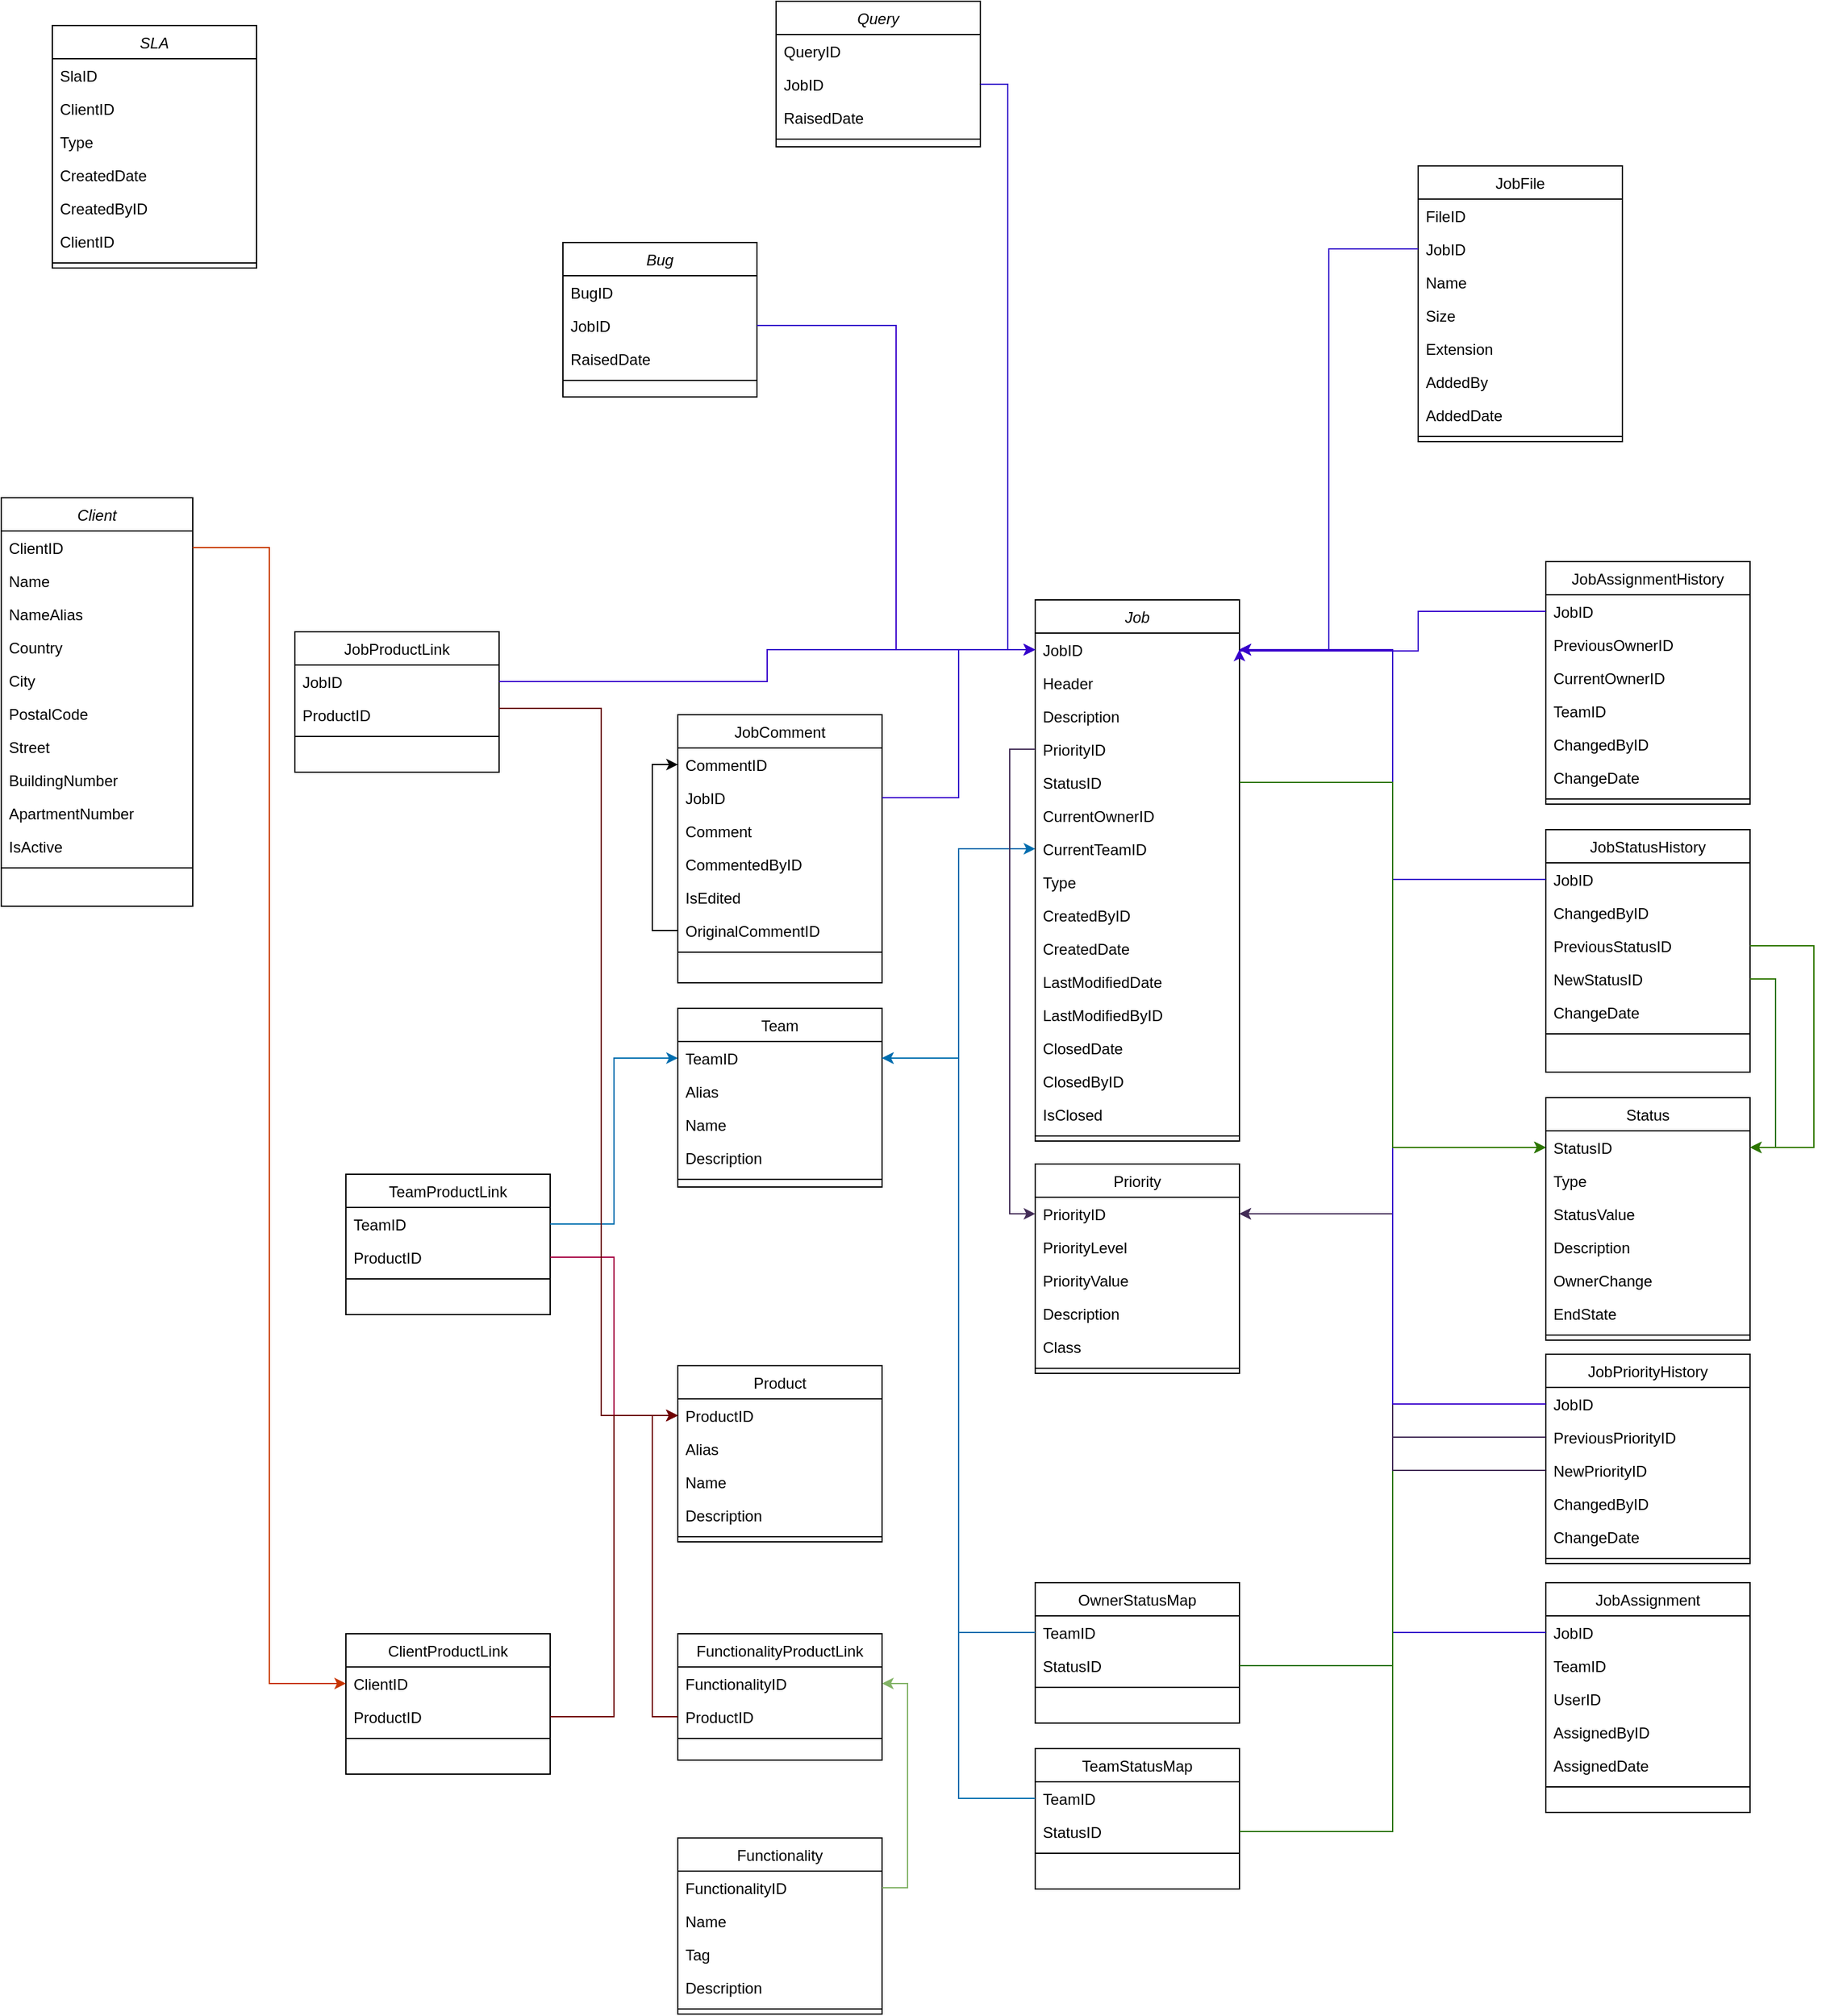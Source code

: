 <mxfile version="24.6.4" type="device">
  <diagram id="C5RBs43oDa-KdzZeNtuy" name="Page-1">
    <mxGraphModel dx="2487" dy="1925" grid="0" gridSize="10" guides="1" tooltips="1" connect="1" arrows="1" fold="1" page="0" pageScale="1" pageWidth="827" pageHeight="1169" math="0" shadow="0">
      <root>
        <mxCell id="WIyWlLk6GJQsqaUBKTNV-0" />
        <mxCell id="WIyWlLk6GJQsqaUBKTNV-1" parent="WIyWlLk6GJQsqaUBKTNV-0" />
        <mxCell id="zkfFHV4jXpPFQw0GAbJ--0" value="Job" style="swimlane;fontStyle=2;align=center;verticalAlign=top;childLayout=stackLayout;horizontal=1;startSize=26;horizontalStack=0;resizeParent=1;resizeLast=0;collapsible=1;marginBottom=0;rounded=0;shadow=0;strokeWidth=1;" parent="WIyWlLk6GJQsqaUBKTNV-1" vertex="1">
          <mxGeometry x="240" y="30" width="160" height="424" as="geometry">
            <mxRectangle x="230" y="140" width="160" height="26" as="alternateBounds" />
          </mxGeometry>
        </mxCell>
        <mxCell id="zkfFHV4jXpPFQw0GAbJ--1" value="JobID" style="text;align=left;verticalAlign=top;spacingLeft=4;spacingRight=4;overflow=hidden;rotatable=0;points=[[0,0.5],[1,0.5]];portConstraint=eastwest;" parent="zkfFHV4jXpPFQw0GAbJ--0" vertex="1">
          <mxGeometry y="26" width="160" height="26" as="geometry" />
        </mxCell>
        <mxCell id="zkfFHV4jXpPFQw0GAbJ--2" value="Header" style="text;align=left;verticalAlign=top;spacingLeft=4;spacingRight=4;overflow=hidden;rotatable=0;points=[[0,0.5],[1,0.5]];portConstraint=eastwest;rounded=0;shadow=0;html=0;" parent="zkfFHV4jXpPFQw0GAbJ--0" vertex="1">
          <mxGeometry y="52" width="160" height="26" as="geometry" />
        </mxCell>
        <mxCell id="zkfFHV4jXpPFQw0GAbJ--3" value="Description" style="text;align=left;verticalAlign=top;spacingLeft=4;spacingRight=4;overflow=hidden;rotatable=0;points=[[0,0.5],[1,0.5]];portConstraint=eastwest;rounded=0;shadow=0;html=0;" parent="zkfFHV4jXpPFQw0GAbJ--0" vertex="1">
          <mxGeometry y="78" width="160" height="26" as="geometry" />
        </mxCell>
        <mxCell id="cVGpsP8Lh6Rx3etoyMuU-67" value="PriorityID" style="text;align=left;verticalAlign=top;spacingLeft=4;spacingRight=4;overflow=hidden;rotatable=0;points=[[0,0.5],[1,0.5]];portConstraint=eastwest;rounded=0;shadow=0;html=0;" vertex="1" parent="zkfFHV4jXpPFQw0GAbJ--0">
          <mxGeometry y="104" width="160" height="26" as="geometry" />
        </mxCell>
        <mxCell id="cVGpsP8Lh6Rx3etoyMuU-68" value="StatusID" style="text;align=left;verticalAlign=top;spacingLeft=4;spacingRight=4;overflow=hidden;rotatable=0;points=[[0,0.5],[1,0.5]];portConstraint=eastwest;rounded=0;shadow=0;html=0;" vertex="1" parent="zkfFHV4jXpPFQw0GAbJ--0">
          <mxGeometry y="130" width="160" height="26" as="geometry" />
        </mxCell>
        <mxCell id="Lx8iHB1-dTOcPejB2744-2" value="CurrentOwnerID" style="text;align=left;verticalAlign=top;spacingLeft=4;spacingRight=4;overflow=hidden;rotatable=0;points=[[0,0.5],[1,0.5]];portConstraint=eastwest;rounded=0;shadow=0;html=0;" parent="zkfFHV4jXpPFQw0GAbJ--0" vertex="1">
          <mxGeometry y="156" width="160" height="26" as="geometry" />
        </mxCell>
        <mxCell id="Lx8iHB1-dTOcPejB2744-4" value="CurrentTeamID" style="text;align=left;verticalAlign=top;spacingLeft=4;spacingRight=4;overflow=hidden;rotatable=0;points=[[0,0.5],[1,0.5]];portConstraint=eastwest;rounded=0;shadow=0;html=0;" parent="zkfFHV4jXpPFQw0GAbJ--0" vertex="1">
          <mxGeometry y="182" width="160" height="26" as="geometry" />
        </mxCell>
        <mxCell id="Lx8iHB1-dTOcPejB2744-5" value="Type" style="text;align=left;verticalAlign=top;spacingLeft=4;spacingRight=4;overflow=hidden;rotatable=0;points=[[0,0.5],[1,0.5]];portConstraint=eastwest;rounded=0;shadow=0;html=0;" parent="zkfFHV4jXpPFQw0GAbJ--0" vertex="1">
          <mxGeometry y="208" width="160" height="26" as="geometry" />
        </mxCell>
        <mxCell id="jQ494uMJfuY5tiPuXKYP-19" value="CreatedByID" style="text;align=left;verticalAlign=top;spacingLeft=4;spacingRight=4;overflow=hidden;rotatable=0;points=[[0,0.5],[1,0.5]];portConstraint=eastwest;rounded=0;shadow=0;html=0;" parent="zkfFHV4jXpPFQw0GAbJ--0" vertex="1">
          <mxGeometry y="234" width="160" height="26" as="geometry" />
        </mxCell>
        <mxCell id="Lx8iHB1-dTOcPejB2744-7" value="CreatedDate" style="text;align=left;verticalAlign=top;spacingLeft=4;spacingRight=4;overflow=hidden;rotatable=0;points=[[0,0.5],[1,0.5]];portConstraint=eastwest;rounded=0;shadow=0;html=0;" parent="zkfFHV4jXpPFQw0GAbJ--0" vertex="1">
          <mxGeometry y="260" width="160" height="26" as="geometry" />
        </mxCell>
        <mxCell id="Lx8iHB1-dTOcPejB2744-6" value="LastModifiedDate" style="text;align=left;verticalAlign=top;spacingLeft=4;spacingRight=4;overflow=hidden;rotatable=0;points=[[0,0.5],[1,0.5]];portConstraint=eastwest;rounded=0;shadow=0;html=0;" parent="zkfFHV4jXpPFQw0GAbJ--0" vertex="1">
          <mxGeometry y="286" width="160" height="26" as="geometry" />
        </mxCell>
        <mxCell id="cVGpsP8Lh6Rx3etoyMuU-48" value="LastModifiedByID" style="text;align=left;verticalAlign=top;spacingLeft=4;spacingRight=4;overflow=hidden;rotatable=0;points=[[0,0.5],[1,0.5]];portConstraint=eastwest;rounded=0;shadow=0;html=0;" vertex="1" parent="zkfFHV4jXpPFQw0GAbJ--0">
          <mxGeometry y="312" width="160" height="26" as="geometry" />
        </mxCell>
        <mxCell id="Lx8iHB1-dTOcPejB2744-3" value="ClosedDate" style="text;align=left;verticalAlign=top;spacingLeft=4;spacingRight=4;overflow=hidden;rotatable=0;points=[[0,0.5],[1,0.5]];portConstraint=eastwest;rounded=0;shadow=0;html=0;" parent="zkfFHV4jXpPFQw0GAbJ--0" vertex="1">
          <mxGeometry y="338" width="160" height="26" as="geometry" />
        </mxCell>
        <mxCell id="cVGpsP8Lh6Rx3etoyMuU-49" value="ClosedByID" style="text;align=left;verticalAlign=top;spacingLeft=4;spacingRight=4;overflow=hidden;rotatable=0;points=[[0,0.5],[1,0.5]];portConstraint=eastwest;rounded=0;shadow=0;html=0;" vertex="1" parent="zkfFHV4jXpPFQw0GAbJ--0">
          <mxGeometry y="364" width="160" height="26" as="geometry" />
        </mxCell>
        <mxCell id="cVGpsP8Lh6Rx3etoyMuU-43" value="IsClosed" style="text;align=left;verticalAlign=top;spacingLeft=4;spacingRight=4;overflow=hidden;rotatable=0;points=[[0,0.5],[1,0.5]];portConstraint=eastwest;rounded=0;shadow=0;html=0;" vertex="1" parent="zkfFHV4jXpPFQw0GAbJ--0">
          <mxGeometry y="390" width="160" height="26" as="geometry" />
        </mxCell>
        <mxCell id="zkfFHV4jXpPFQw0GAbJ--4" value="" style="line;html=1;strokeWidth=1;align=left;verticalAlign=middle;spacingTop=-1;spacingLeft=3;spacingRight=3;rotatable=0;labelPosition=right;points=[];portConstraint=eastwest;" parent="zkfFHV4jXpPFQw0GAbJ--0" vertex="1">
          <mxGeometry y="416" width="160" height="8" as="geometry" />
        </mxCell>
        <mxCell id="zkfFHV4jXpPFQw0GAbJ--17" value="JobAssignmentHistory" style="swimlane;fontStyle=0;align=center;verticalAlign=top;childLayout=stackLayout;horizontal=1;startSize=26;horizontalStack=0;resizeParent=1;resizeLast=0;collapsible=1;marginBottom=0;rounded=0;shadow=0;strokeWidth=1;" parent="WIyWlLk6GJQsqaUBKTNV-1" vertex="1">
          <mxGeometry x="640" width="160" height="190" as="geometry">
            <mxRectangle x="550" y="140" width="160" height="26" as="alternateBounds" />
          </mxGeometry>
        </mxCell>
        <mxCell id="zkfFHV4jXpPFQw0GAbJ--18" value="JobID" style="text;align=left;verticalAlign=top;spacingLeft=4;spacingRight=4;overflow=hidden;rotatable=0;points=[[0,0.5],[1,0.5]];portConstraint=eastwest;" parent="zkfFHV4jXpPFQw0GAbJ--17" vertex="1">
          <mxGeometry y="26" width="160" height="26" as="geometry" />
        </mxCell>
        <mxCell id="zkfFHV4jXpPFQw0GAbJ--20" value="PreviousOwnerID" style="text;align=left;verticalAlign=top;spacingLeft=4;spacingRight=4;overflow=hidden;rotatable=0;points=[[0,0.5],[1,0.5]];portConstraint=eastwest;rounded=0;shadow=0;html=0;" parent="zkfFHV4jXpPFQw0GAbJ--17" vertex="1">
          <mxGeometry y="52" width="160" height="26" as="geometry" />
        </mxCell>
        <mxCell id="zkfFHV4jXpPFQw0GAbJ--21" value="CurrentOwnerID" style="text;align=left;verticalAlign=top;spacingLeft=4;spacingRight=4;overflow=hidden;rotatable=0;points=[[0,0.5],[1,0.5]];portConstraint=eastwest;rounded=0;shadow=0;html=0;" parent="zkfFHV4jXpPFQw0GAbJ--17" vertex="1">
          <mxGeometry y="78" width="160" height="26" as="geometry" />
        </mxCell>
        <mxCell id="Lx8iHB1-dTOcPejB2744-108" value="TeamID" style="text;align=left;verticalAlign=top;spacingLeft=4;spacingRight=4;overflow=hidden;rotatable=0;points=[[0,0.5],[1,0.5]];portConstraint=eastwest;rounded=0;shadow=0;html=0;" parent="zkfFHV4jXpPFQw0GAbJ--17" vertex="1">
          <mxGeometry y="104" width="160" height="26" as="geometry" />
        </mxCell>
        <mxCell id="zkfFHV4jXpPFQw0GAbJ--19" value="ChangedByID" style="text;align=left;verticalAlign=top;spacingLeft=4;spacingRight=4;overflow=hidden;rotatable=0;points=[[0,0.5],[1,0.5]];portConstraint=eastwest;rounded=0;shadow=0;html=0;" parent="zkfFHV4jXpPFQw0GAbJ--17" vertex="1">
          <mxGeometry y="130" width="160" height="26" as="geometry" />
        </mxCell>
        <mxCell id="zkfFHV4jXpPFQw0GAbJ--22" value="ChangeDate" style="text;align=left;verticalAlign=top;spacingLeft=4;spacingRight=4;overflow=hidden;rotatable=0;points=[[0,0.5],[1,0.5]];portConstraint=eastwest;rounded=0;shadow=0;html=0;" parent="zkfFHV4jXpPFQw0GAbJ--17" vertex="1">
          <mxGeometry y="156" width="160" height="26" as="geometry" />
        </mxCell>
        <mxCell id="zkfFHV4jXpPFQw0GAbJ--23" value="" style="line;html=1;strokeWidth=1;align=left;verticalAlign=middle;spacingTop=-1;spacingLeft=3;spacingRight=3;rotatable=0;labelPosition=right;points=[];portConstraint=eastwest;" parent="zkfFHV4jXpPFQw0GAbJ--17" vertex="1">
          <mxGeometry y="182" width="160" height="8" as="geometry" />
        </mxCell>
        <mxCell id="Lx8iHB1-dTOcPejB2744-8" value="" style="edgeStyle=orthogonalEdgeStyle;rounded=0;orthogonalLoop=1;jettySize=auto;html=1;fillColor=#6a00ff;strokeColor=#3700CC;entryX=1;entryY=0.5;entryDx=0;entryDy=0;" parent="WIyWlLk6GJQsqaUBKTNV-1" source="zkfFHV4jXpPFQw0GAbJ--18" target="zkfFHV4jXpPFQw0GAbJ--1" edge="1">
          <mxGeometry relative="1" as="geometry">
            <Array as="points">
              <mxPoint x="540" y="39" />
              <mxPoint x="540" y="70" />
            </Array>
          </mxGeometry>
        </mxCell>
        <mxCell id="Lx8iHB1-dTOcPejB2744-9" value="JobComment" style="swimlane;fontStyle=0;align=center;verticalAlign=top;childLayout=stackLayout;horizontal=1;startSize=26;horizontalStack=0;resizeParent=1;resizeLast=0;collapsible=1;marginBottom=0;rounded=0;shadow=0;strokeWidth=1;" parent="WIyWlLk6GJQsqaUBKTNV-1" vertex="1">
          <mxGeometry x="-40" y="120" width="160" height="210" as="geometry">
            <mxRectangle x="550" y="140" width="160" height="26" as="alternateBounds" />
          </mxGeometry>
        </mxCell>
        <mxCell id="Lx8iHB1-dTOcPejB2744-10" value="CommentID" style="text;align=left;verticalAlign=top;spacingLeft=4;spacingRight=4;overflow=hidden;rotatable=0;points=[[0,0.5],[1,0.5]];portConstraint=eastwest;" parent="Lx8iHB1-dTOcPejB2744-9" vertex="1">
          <mxGeometry y="26" width="160" height="26" as="geometry" />
        </mxCell>
        <mxCell id="Lx8iHB1-dTOcPejB2744-11" value="JobID" style="text;align=left;verticalAlign=top;spacingLeft=4;spacingRight=4;overflow=hidden;rotatable=0;points=[[0,0.5],[1,0.5]];portConstraint=eastwest;rounded=0;shadow=0;html=0;" parent="Lx8iHB1-dTOcPejB2744-9" vertex="1">
          <mxGeometry y="52" width="160" height="26" as="geometry" />
        </mxCell>
        <mxCell id="Lx8iHB1-dTOcPejB2744-12" value="Comment" style="text;align=left;verticalAlign=top;spacingLeft=4;spacingRight=4;overflow=hidden;rotatable=0;points=[[0,0.5],[1,0.5]];portConstraint=eastwest;rounded=0;shadow=0;html=0;" parent="Lx8iHB1-dTOcPejB2744-9" vertex="1">
          <mxGeometry y="78" width="160" height="26" as="geometry" />
        </mxCell>
        <mxCell id="Lx8iHB1-dTOcPejB2744-13" value="CommentedByID" style="text;align=left;verticalAlign=top;spacingLeft=4;spacingRight=4;overflow=hidden;rotatable=0;points=[[0,0.5],[1,0.5]];portConstraint=eastwest;rounded=0;shadow=0;html=0;" parent="Lx8iHB1-dTOcPejB2744-9" vertex="1">
          <mxGeometry y="104" width="160" height="26" as="geometry" />
        </mxCell>
        <mxCell id="Lx8iHB1-dTOcPejB2744-14" value="IsEdited" style="text;align=left;verticalAlign=top;spacingLeft=4;spacingRight=4;overflow=hidden;rotatable=0;points=[[0,0.5],[1,0.5]];portConstraint=eastwest;rounded=0;shadow=0;html=0;" parent="Lx8iHB1-dTOcPejB2744-9" vertex="1">
          <mxGeometry y="130" width="160" height="26" as="geometry" />
        </mxCell>
        <mxCell id="Lx8iHB1-dTOcPejB2744-21" style="edgeStyle=orthogonalEdgeStyle;rounded=0;orthogonalLoop=1;jettySize=auto;html=1;" parent="Lx8iHB1-dTOcPejB2744-9" source="Lx8iHB1-dTOcPejB2744-16" target="Lx8iHB1-dTOcPejB2744-10" edge="1">
          <mxGeometry relative="1" as="geometry">
            <Array as="points">
              <mxPoint x="-20" y="169" />
              <mxPoint x="-20" y="39" />
            </Array>
          </mxGeometry>
        </mxCell>
        <mxCell id="Lx8iHB1-dTOcPejB2744-16" value="OriginalCommentID" style="text;align=left;verticalAlign=top;spacingLeft=4;spacingRight=4;overflow=hidden;rotatable=0;points=[[0,0.5],[1,0.5]];portConstraint=eastwest;rounded=0;shadow=0;html=0;" parent="Lx8iHB1-dTOcPejB2744-9" vertex="1">
          <mxGeometry y="156" width="160" height="26" as="geometry" />
        </mxCell>
        <mxCell id="Lx8iHB1-dTOcPejB2744-17" value="" style="line;html=1;strokeWidth=1;align=left;verticalAlign=middle;spacingTop=-1;spacingLeft=3;spacingRight=3;rotatable=0;labelPosition=right;points=[];portConstraint=eastwest;" parent="Lx8iHB1-dTOcPejB2744-9" vertex="1">
          <mxGeometry y="182" width="160" height="8" as="geometry" />
        </mxCell>
        <mxCell id="Lx8iHB1-dTOcPejB2744-22" style="edgeStyle=orthogonalEdgeStyle;rounded=0;orthogonalLoop=1;jettySize=auto;html=1;entryX=0;entryY=0.5;entryDx=0;entryDy=0;fillColor=#6a00ff;strokeColor=#3700CC;" parent="WIyWlLk6GJQsqaUBKTNV-1" source="Lx8iHB1-dTOcPejB2744-11" target="zkfFHV4jXpPFQw0GAbJ--1" edge="1">
          <mxGeometry relative="1" as="geometry" />
        </mxCell>
        <mxCell id="Lx8iHB1-dTOcPejB2744-23" value="Status" style="swimlane;fontStyle=0;align=center;verticalAlign=top;childLayout=stackLayout;horizontal=1;startSize=26;horizontalStack=0;resizeParent=1;resizeLast=0;collapsible=1;marginBottom=0;rounded=0;shadow=0;strokeWidth=1;" parent="WIyWlLk6GJQsqaUBKTNV-1" vertex="1">
          <mxGeometry x="640" y="420" width="160" height="190" as="geometry">
            <mxRectangle x="550" y="140" width="160" height="26" as="alternateBounds" />
          </mxGeometry>
        </mxCell>
        <mxCell id="Lx8iHB1-dTOcPejB2744-24" value="StatusID" style="text;align=left;verticalAlign=top;spacingLeft=4;spacingRight=4;overflow=hidden;rotatable=0;points=[[0,0.5],[1,0.5]];portConstraint=eastwest;" parent="Lx8iHB1-dTOcPejB2744-23" vertex="1">
          <mxGeometry y="26" width="160" height="26" as="geometry" />
        </mxCell>
        <mxCell id="cVGpsP8Lh6Rx3etoyMuU-64" value="Type" style="text;align=left;verticalAlign=top;spacingLeft=4;spacingRight=4;overflow=hidden;rotatable=0;points=[[0,0.5],[1,0.5]];portConstraint=eastwest;" vertex="1" parent="Lx8iHB1-dTOcPejB2744-23">
          <mxGeometry y="52" width="160" height="26" as="geometry" />
        </mxCell>
        <mxCell id="Lx8iHB1-dTOcPejB2744-25" value="StatusValue" style="text;align=left;verticalAlign=top;spacingLeft=4;spacingRight=4;overflow=hidden;rotatable=0;points=[[0,0.5],[1,0.5]];portConstraint=eastwest;rounded=0;shadow=0;html=0;" parent="Lx8iHB1-dTOcPejB2744-23" vertex="1">
          <mxGeometry y="78" width="160" height="26" as="geometry" />
        </mxCell>
        <mxCell id="Lx8iHB1-dTOcPejB2744-27" value="Description" style="text;align=left;verticalAlign=top;spacingLeft=4;spacingRight=4;overflow=hidden;rotatable=0;points=[[0,0.5],[1,0.5]];portConstraint=eastwest;rounded=0;shadow=0;html=0;" parent="Lx8iHB1-dTOcPejB2744-23" vertex="1">
          <mxGeometry y="104" width="160" height="26" as="geometry" />
        </mxCell>
        <mxCell id="Lx8iHB1-dTOcPejB2744-127" value="OwnerChange" style="text;align=left;verticalAlign=top;spacingLeft=4;spacingRight=4;overflow=hidden;rotatable=0;points=[[0,0.5],[1,0.5]];portConstraint=eastwest;rounded=0;shadow=0;html=0;" parent="Lx8iHB1-dTOcPejB2744-23" vertex="1">
          <mxGeometry y="130" width="160" height="26" as="geometry" />
        </mxCell>
        <mxCell id="Lx8iHB1-dTOcPejB2744-128" value="EndState" style="text;align=left;verticalAlign=top;spacingLeft=4;spacingRight=4;overflow=hidden;rotatable=0;points=[[0,0.5],[1,0.5]];portConstraint=eastwest;rounded=0;shadow=0;html=0;" parent="Lx8iHB1-dTOcPejB2744-23" vertex="1">
          <mxGeometry y="156" width="160" height="26" as="geometry" />
        </mxCell>
        <mxCell id="Lx8iHB1-dTOcPejB2744-29" value="" style="line;html=1;strokeWidth=1;align=left;verticalAlign=middle;spacingTop=-1;spacingLeft=3;spacingRight=3;rotatable=0;labelPosition=right;points=[];portConstraint=eastwest;" parent="Lx8iHB1-dTOcPejB2744-23" vertex="1">
          <mxGeometry y="182" width="160" height="8" as="geometry" />
        </mxCell>
        <mxCell id="Lx8iHB1-dTOcPejB2744-32" value="JobStatusHistory" style="swimlane;fontStyle=0;align=center;verticalAlign=top;childLayout=stackLayout;horizontal=1;startSize=26;horizontalStack=0;resizeParent=1;resizeLast=0;collapsible=1;marginBottom=0;rounded=0;shadow=0;strokeWidth=1;" parent="WIyWlLk6GJQsqaUBKTNV-1" vertex="1">
          <mxGeometry x="640" y="210" width="160" height="190" as="geometry">
            <mxRectangle x="550" y="140" width="160" height="26" as="alternateBounds" />
          </mxGeometry>
        </mxCell>
        <mxCell id="Lx8iHB1-dTOcPejB2744-33" value="JobID" style="text;align=left;verticalAlign=top;spacingLeft=4;spacingRight=4;overflow=hidden;rotatable=0;points=[[0,0.5],[1,0.5]];portConstraint=eastwest;" parent="Lx8iHB1-dTOcPejB2744-32" vertex="1">
          <mxGeometry y="26" width="160" height="26" as="geometry" />
        </mxCell>
        <mxCell id="Lx8iHB1-dTOcPejB2744-34" value="ChangedByID" style="text;align=left;verticalAlign=top;spacingLeft=4;spacingRight=4;overflow=hidden;rotatable=0;points=[[0,0.5],[1,0.5]];portConstraint=eastwest;rounded=0;shadow=0;html=0;" parent="Lx8iHB1-dTOcPejB2744-32" vertex="1">
          <mxGeometry y="52" width="160" height="26" as="geometry" />
        </mxCell>
        <mxCell id="Lx8iHB1-dTOcPejB2744-35" value="PreviousStatusID" style="text;align=left;verticalAlign=top;spacingLeft=4;spacingRight=4;overflow=hidden;rotatable=0;points=[[0,0.5],[1,0.5]];portConstraint=eastwest;rounded=0;shadow=0;html=0;" parent="Lx8iHB1-dTOcPejB2744-32" vertex="1">
          <mxGeometry y="78" width="160" height="26" as="geometry" />
        </mxCell>
        <mxCell id="Lx8iHB1-dTOcPejB2744-36" value="NewStatusID" style="text;align=left;verticalAlign=top;spacingLeft=4;spacingRight=4;overflow=hidden;rotatable=0;points=[[0,0.5],[1,0.5]];portConstraint=eastwest;rounded=0;shadow=0;html=0;" parent="Lx8iHB1-dTOcPejB2744-32" vertex="1">
          <mxGeometry y="104" width="160" height="26" as="geometry" />
        </mxCell>
        <mxCell id="Lx8iHB1-dTOcPejB2744-37" value="ChangeDate" style="text;align=left;verticalAlign=top;spacingLeft=4;spacingRight=4;overflow=hidden;rotatable=0;points=[[0,0.5],[1,0.5]];portConstraint=eastwest;rounded=0;shadow=0;html=0;" parent="Lx8iHB1-dTOcPejB2744-32" vertex="1">
          <mxGeometry y="130" width="160" height="26" as="geometry" />
        </mxCell>
        <mxCell id="Lx8iHB1-dTOcPejB2744-38" value="" style="line;html=1;strokeWidth=1;align=left;verticalAlign=middle;spacingTop=-1;spacingLeft=3;spacingRight=3;rotatable=0;labelPosition=right;points=[];portConstraint=eastwest;" parent="Lx8iHB1-dTOcPejB2744-32" vertex="1">
          <mxGeometry y="156" width="160" height="8" as="geometry" />
        </mxCell>
        <mxCell id="Lx8iHB1-dTOcPejB2744-43" value="Team" style="swimlane;fontStyle=0;align=center;verticalAlign=top;childLayout=stackLayout;horizontal=1;startSize=26;horizontalStack=0;resizeParent=1;resizeLast=0;collapsible=1;marginBottom=0;rounded=0;shadow=0;strokeWidth=1;" parent="WIyWlLk6GJQsqaUBKTNV-1" vertex="1">
          <mxGeometry x="-40" y="350" width="160" height="140" as="geometry">
            <mxRectangle x="550" y="140" width="160" height="26" as="alternateBounds" />
          </mxGeometry>
        </mxCell>
        <mxCell id="Lx8iHB1-dTOcPejB2744-44" value="TeamID" style="text;align=left;verticalAlign=top;spacingLeft=4;spacingRight=4;overflow=hidden;rotatable=0;points=[[0,0.5],[1,0.5]];portConstraint=eastwest;" parent="Lx8iHB1-dTOcPejB2744-43" vertex="1">
          <mxGeometry y="26" width="160" height="26" as="geometry" />
        </mxCell>
        <mxCell id="jQ494uMJfuY5tiPuXKYP-17" value="Alias" style="text;align=left;verticalAlign=top;spacingLeft=4;spacingRight=4;overflow=hidden;rotatable=0;points=[[0,0.5],[1,0.5]];portConstraint=eastwest;rounded=0;shadow=0;html=0;" parent="Lx8iHB1-dTOcPejB2744-43" vertex="1">
          <mxGeometry y="52" width="160" height="26" as="geometry" />
        </mxCell>
        <mxCell id="Lx8iHB1-dTOcPejB2744-45" value="Name" style="text;align=left;verticalAlign=top;spacingLeft=4;spacingRight=4;overflow=hidden;rotatable=0;points=[[0,0.5],[1,0.5]];portConstraint=eastwest;rounded=0;shadow=0;html=0;" parent="Lx8iHB1-dTOcPejB2744-43" vertex="1">
          <mxGeometry y="78" width="160" height="26" as="geometry" />
        </mxCell>
        <mxCell id="Lx8iHB1-dTOcPejB2744-46" value="Description" style="text;align=left;verticalAlign=top;spacingLeft=4;spacingRight=4;overflow=hidden;rotatable=0;points=[[0,0.5],[1,0.5]];portConstraint=eastwest;rounded=0;shadow=0;html=0;" parent="Lx8iHB1-dTOcPejB2744-43" vertex="1">
          <mxGeometry y="104" width="160" height="26" as="geometry" />
        </mxCell>
        <mxCell id="Lx8iHB1-dTOcPejB2744-49" value="" style="line;html=1;strokeWidth=1;align=left;verticalAlign=middle;spacingTop=-1;spacingLeft=3;spacingRight=3;rotatable=0;labelPosition=right;points=[];portConstraint=eastwest;" parent="Lx8iHB1-dTOcPejB2744-43" vertex="1">
          <mxGeometry y="130" width="160" height="8" as="geometry" />
        </mxCell>
        <mxCell id="Lx8iHB1-dTOcPejB2744-50" style="edgeStyle=orthogonalEdgeStyle;rounded=0;orthogonalLoop=1;jettySize=auto;html=1;entryX=0;entryY=0.5;entryDx=0;entryDy=0;fillColor=#1ba1e2;strokeColor=#006EAF;" parent="WIyWlLk6GJQsqaUBKTNV-1" source="Lx8iHB1-dTOcPejB2744-44" target="Lx8iHB1-dTOcPejB2744-4" edge="1">
          <mxGeometry relative="1" as="geometry" />
        </mxCell>
        <mxCell id="Lx8iHB1-dTOcPejB2744-52" style="edgeStyle=orthogonalEdgeStyle;rounded=0;orthogonalLoop=1;jettySize=auto;html=1;entryX=1;entryY=0.5;entryDx=0;entryDy=0;fillColor=#60a917;strokeColor=#2D7600;" parent="WIyWlLk6GJQsqaUBKTNV-1" source="Lx8iHB1-dTOcPejB2744-36" target="Lx8iHB1-dTOcPejB2744-24" edge="1">
          <mxGeometry relative="1" as="geometry">
            <Array as="points">
              <mxPoint x="820" y="327" />
              <mxPoint x="820" y="459" />
            </Array>
          </mxGeometry>
        </mxCell>
        <mxCell id="Lx8iHB1-dTOcPejB2744-53" style="edgeStyle=orthogonalEdgeStyle;rounded=0;orthogonalLoop=1;jettySize=auto;html=1;entryX=1;entryY=0.5;entryDx=0;entryDy=0;fillColor=#60a917;strokeColor=#2D7600;" parent="WIyWlLk6GJQsqaUBKTNV-1" source="Lx8iHB1-dTOcPejB2744-35" target="Lx8iHB1-dTOcPejB2744-24" edge="1">
          <mxGeometry relative="1" as="geometry">
            <Array as="points">
              <mxPoint x="850" y="301" />
              <mxPoint x="850" y="459" />
            </Array>
          </mxGeometry>
        </mxCell>
        <mxCell id="Lx8iHB1-dTOcPejB2744-54" value="JobProductLink" style="swimlane;fontStyle=0;align=center;verticalAlign=top;childLayout=stackLayout;horizontal=1;startSize=26;horizontalStack=0;resizeParent=1;resizeLast=0;collapsible=1;marginBottom=0;rounded=0;shadow=0;strokeWidth=1;" parent="WIyWlLk6GJQsqaUBKTNV-1" vertex="1">
          <mxGeometry x="-340" y="55" width="160" height="110" as="geometry">
            <mxRectangle x="550" y="140" width="160" height="26" as="alternateBounds" />
          </mxGeometry>
        </mxCell>
        <mxCell id="Lx8iHB1-dTOcPejB2744-55" value="JobID" style="text;align=left;verticalAlign=top;spacingLeft=4;spacingRight=4;overflow=hidden;rotatable=0;points=[[0,0.5],[1,0.5]];portConstraint=eastwest;" parent="Lx8iHB1-dTOcPejB2744-54" vertex="1">
          <mxGeometry y="26" width="160" height="26" as="geometry" />
        </mxCell>
        <mxCell id="Lx8iHB1-dTOcPejB2744-56" value="ProductID" style="text;align=left;verticalAlign=top;spacingLeft=4;spacingRight=4;overflow=hidden;rotatable=0;points=[[0,0.5],[1,0.5]];portConstraint=eastwest;rounded=0;shadow=0;html=0;" parent="Lx8iHB1-dTOcPejB2744-54" vertex="1">
          <mxGeometry y="52" width="160" height="26" as="geometry" />
        </mxCell>
        <mxCell id="Lx8iHB1-dTOcPejB2744-58" value="" style="line;html=1;strokeWidth=1;align=left;verticalAlign=middle;spacingTop=-1;spacingLeft=3;spacingRight=3;rotatable=0;labelPosition=right;points=[];portConstraint=eastwest;" parent="Lx8iHB1-dTOcPejB2744-54" vertex="1">
          <mxGeometry y="78" width="160" height="8" as="geometry" />
        </mxCell>
        <mxCell id="Lx8iHB1-dTOcPejB2744-62" value="JobAssignment" style="swimlane;fontStyle=0;align=center;verticalAlign=top;childLayout=stackLayout;horizontal=1;startSize=26;horizontalStack=0;resizeParent=1;resizeLast=0;collapsible=1;marginBottom=0;rounded=0;shadow=0;strokeWidth=1;" parent="WIyWlLk6GJQsqaUBKTNV-1" vertex="1">
          <mxGeometry x="640" y="800" width="160" height="180" as="geometry">
            <mxRectangle x="550" y="140" width="160" height="26" as="alternateBounds" />
          </mxGeometry>
        </mxCell>
        <mxCell id="Lx8iHB1-dTOcPejB2744-63" value="JobID" style="text;align=left;verticalAlign=top;spacingLeft=4;spacingRight=4;overflow=hidden;rotatable=0;points=[[0,0.5],[1,0.5]];portConstraint=eastwest;" parent="Lx8iHB1-dTOcPejB2744-62" vertex="1">
          <mxGeometry y="26" width="160" height="26" as="geometry" />
        </mxCell>
        <mxCell id="Lx8iHB1-dTOcPejB2744-83" value="TeamID" style="text;align=left;verticalAlign=top;spacingLeft=4;spacingRight=4;overflow=hidden;rotatable=0;points=[[0,0.5],[1,0.5]];portConstraint=eastwest;" parent="Lx8iHB1-dTOcPejB2744-62" vertex="1">
          <mxGeometry y="52" width="160" height="26" as="geometry" />
        </mxCell>
        <mxCell id="Lx8iHB1-dTOcPejB2744-64" value="UserID" style="text;align=left;verticalAlign=top;spacingLeft=4;spacingRight=4;overflow=hidden;rotatable=0;points=[[0,0.5],[1,0.5]];portConstraint=eastwest;rounded=0;shadow=0;html=0;" parent="Lx8iHB1-dTOcPejB2744-62" vertex="1">
          <mxGeometry y="78" width="160" height="26" as="geometry" />
        </mxCell>
        <mxCell id="Lx8iHB1-dTOcPejB2744-85" value="AssignedByID" style="text;align=left;verticalAlign=top;spacingLeft=4;spacingRight=4;overflow=hidden;rotatable=0;points=[[0,0.5],[1,0.5]];portConstraint=eastwest;" parent="Lx8iHB1-dTOcPejB2744-62" vertex="1">
          <mxGeometry y="104" width="160" height="26" as="geometry" />
        </mxCell>
        <mxCell id="Lx8iHB1-dTOcPejB2744-86" value="AssignedDate" style="text;align=left;verticalAlign=top;spacingLeft=4;spacingRight=4;overflow=hidden;rotatable=0;points=[[0,0.5],[1,0.5]];portConstraint=eastwest;rounded=0;shadow=0;html=0;" parent="Lx8iHB1-dTOcPejB2744-62" vertex="1">
          <mxGeometry y="130" width="160" height="26" as="geometry" />
        </mxCell>
        <mxCell id="Lx8iHB1-dTOcPejB2744-65" value="" style="line;html=1;strokeWidth=1;align=left;verticalAlign=middle;spacingTop=-1;spacingLeft=3;spacingRight=3;rotatable=0;labelPosition=right;points=[];portConstraint=eastwest;" parent="Lx8iHB1-dTOcPejB2744-62" vertex="1">
          <mxGeometry y="156" width="160" height="8" as="geometry" />
        </mxCell>
        <mxCell id="Lx8iHB1-dTOcPejB2744-66" style="edgeStyle=orthogonalEdgeStyle;rounded=0;orthogonalLoop=1;jettySize=auto;html=1;entryX=1;entryY=0.5;entryDx=0;entryDy=0;fillColor=#6a00ff;strokeColor=#3700CC;" parent="WIyWlLk6GJQsqaUBKTNV-1" source="Lx8iHB1-dTOcPejB2744-63" target="zkfFHV4jXpPFQw0GAbJ--1" edge="1">
          <mxGeometry relative="1" as="geometry" />
        </mxCell>
        <mxCell id="Lx8iHB1-dTOcPejB2744-67" value="Product" style="swimlane;fontStyle=0;align=center;verticalAlign=top;childLayout=stackLayout;horizontal=1;startSize=26;horizontalStack=0;resizeParent=1;resizeLast=0;collapsible=1;marginBottom=0;rounded=0;shadow=0;strokeWidth=1;" parent="WIyWlLk6GJQsqaUBKTNV-1" vertex="1">
          <mxGeometry x="-40" y="630" width="160" height="138" as="geometry">
            <mxRectangle x="550" y="140" width="160" height="26" as="alternateBounds" />
          </mxGeometry>
        </mxCell>
        <mxCell id="Lx8iHB1-dTOcPejB2744-68" value="ProductID" style="text;align=left;verticalAlign=top;spacingLeft=4;spacingRight=4;overflow=hidden;rotatable=0;points=[[0,0.5],[1,0.5]];portConstraint=eastwest;" parent="Lx8iHB1-dTOcPejB2744-67" vertex="1">
          <mxGeometry y="26" width="160" height="26" as="geometry" />
        </mxCell>
        <mxCell id="Lx8iHB1-dTOcPejB2744-69" value="Alias" style="text;align=left;verticalAlign=top;spacingLeft=4;spacingRight=4;overflow=hidden;rotatable=0;points=[[0,0.5],[1,0.5]];portConstraint=eastwest;rounded=0;shadow=0;html=0;" parent="Lx8iHB1-dTOcPejB2744-67" vertex="1">
          <mxGeometry y="52" width="160" height="26" as="geometry" />
        </mxCell>
        <mxCell id="Lx8iHB1-dTOcPejB2744-71" value="Name" style="text;align=left;verticalAlign=top;spacingLeft=4;spacingRight=4;overflow=hidden;rotatable=0;points=[[0,0.5],[1,0.5]];portConstraint=eastwest;" parent="Lx8iHB1-dTOcPejB2744-67" vertex="1">
          <mxGeometry y="78" width="160" height="26" as="geometry" />
        </mxCell>
        <mxCell id="Lx8iHB1-dTOcPejB2744-72" value="Description" style="text;align=left;verticalAlign=top;spacingLeft=4;spacingRight=4;overflow=hidden;rotatable=0;points=[[0,0.5],[1,0.5]];portConstraint=eastwest;rounded=0;shadow=0;html=0;" parent="Lx8iHB1-dTOcPejB2744-67" vertex="1">
          <mxGeometry y="104" width="160" height="26" as="geometry" />
        </mxCell>
        <mxCell id="Lx8iHB1-dTOcPejB2744-70" value="" style="line;html=1;strokeWidth=1;align=left;verticalAlign=middle;spacingTop=-1;spacingLeft=3;spacingRight=3;rotatable=0;labelPosition=right;points=[];portConstraint=eastwest;" parent="Lx8iHB1-dTOcPejB2744-67" vertex="1">
          <mxGeometry y="130" width="160" height="8" as="geometry" />
        </mxCell>
        <mxCell id="Lx8iHB1-dTOcPejB2744-75" value="TeamProductLink" style="swimlane;fontStyle=0;align=center;verticalAlign=top;childLayout=stackLayout;horizontal=1;startSize=26;horizontalStack=0;resizeParent=1;resizeLast=0;collapsible=1;marginBottom=0;rounded=0;shadow=0;strokeWidth=1;" parent="WIyWlLk6GJQsqaUBKTNV-1" vertex="1">
          <mxGeometry x="-300" y="480" width="160" height="110" as="geometry">
            <mxRectangle x="550" y="140" width="160" height="26" as="alternateBounds" />
          </mxGeometry>
        </mxCell>
        <mxCell id="Lx8iHB1-dTOcPejB2744-76" value="TeamID" style="text;align=left;verticalAlign=top;spacingLeft=4;spacingRight=4;overflow=hidden;rotatable=0;points=[[0,0.5],[1,0.5]];portConstraint=eastwest;" parent="Lx8iHB1-dTOcPejB2744-75" vertex="1">
          <mxGeometry y="26" width="160" height="26" as="geometry" />
        </mxCell>
        <mxCell id="Lx8iHB1-dTOcPejB2744-77" value="ProductID" style="text;align=left;verticalAlign=top;spacingLeft=4;spacingRight=4;overflow=hidden;rotatable=0;points=[[0,0.5],[1,0.5]];portConstraint=eastwest;rounded=0;shadow=0;html=0;" parent="Lx8iHB1-dTOcPejB2744-75" vertex="1">
          <mxGeometry y="52" width="160" height="26" as="geometry" />
        </mxCell>
        <mxCell id="Lx8iHB1-dTOcPejB2744-80" value="" style="line;html=1;strokeWidth=1;align=left;verticalAlign=middle;spacingTop=-1;spacingLeft=3;spacingRight=3;rotatable=0;labelPosition=right;points=[];portConstraint=eastwest;" parent="Lx8iHB1-dTOcPejB2744-75" vertex="1">
          <mxGeometry y="78" width="160" height="8" as="geometry" />
        </mxCell>
        <mxCell id="Lx8iHB1-dTOcPejB2744-81" style="edgeStyle=orthogonalEdgeStyle;rounded=0;orthogonalLoop=1;jettySize=auto;html=1;fillColor=#1ba1e2;strokeColor=#006EAF;" parent="WIyWlLk6GJQsqaUBKTNV-1" source="Lx8iHB1-dTOcPejB2744-76" target="Lx8iHB1-dTOcPejB2744-44" edge="1">
          <mxGeometry relative="1" as="geometry" />
        </mxCell>
        <mxCell id="Lx8iHB1-dTOcPejB2744-87" style="edgeStyle=orthogonalEdgeStyle;rounded=0;orthogonalLoop=1;jettySize=auto;html=1;entryX=0;entryY=0.5;entryDx=0;entryDy=0;fillColor=#d80073;strokeColor=#A50040;" parent="WIyWlLk6GJQsqaUBKTNV-1" source="Lx8iHB1-dTOcPejB2744-77" target="Lx8iHB1-dTOcPejB2744-68" edge="1">
          <mxGeometry relative="1" as="geometry" />
        </mxCell>
        <mxCell id="Lx8iHB1-dTOcPejB2744-88" value="JobPriorityHistory" style="swimlane;fontStyle=0;align=center;verticalAlign=top;childLayout=stackLayout;horizontal=1;startSize=26;horizontalStack=0;resizeParent=1;resizeLast=0;collapsible=1;marginBottom=0;rounded=0;shadow=0;strokeWidth=1;" parent="WIyWlLk6GJQsqaUBKTNV-1" vertex="1">
          <mxGeometry x="640" y="621" width="160" height="164" as="geometry">
            <mxRectangle x="550" y="140" width="160" height="26" as="alternateBounds" />
          </mxGeometry>
        </mxCell>
        <mxCell id="Lx8iHB1-dTOcPejB2744-89" value="JobID" style="text;align=left;verticalAlign=top;spacingLeft=4;spacingRight=4;overflow=hidden;rotatable=0;points=[[0,0.5],[1,0.5]];portConstraint=eastwest;" parent="Lx8iHB1-dTOcPejB2744-88" vertex="1">
          <mxGeometry y="26" width="160" height="26" as="geometry" />
        </mxCell>
        <mxCell id="Lx8iHB1-dTOcPejB2744-90" value="PreviousPriorityID" style="text;align=left;verticalAlign=top;spacingLeft=4;spacingRight=4;overflow=hidden;rotatable=0;points=[[0,0.5],[1,0.5]];portConstraint=eastwest;" parent="Lx8iHB1-dTOcPejB2744-88" vertex="1">
          <mxGeometry y="52" width="160" height="26" as="geometry" />
        </mxCell>
        <mxCell id="Lx8iHB1-dTOcPejB2744-91" value="NewPriorityID&#xa;" style="text;align=left;verticalAlign=top;spacingLeft=4;spacingRight=4;overflow=hidden;rotatable=0;points=[[0,0.5],[1,0.5]];portConstraint=eastwest;rounded=0;shadow=0;html=0;" parent="Lx8iHB1-dTOcPejB2744-88" vertex="1">
          <mxGeometry y="78" width="160" height="26" as="geometry" />
        </mxCell>
        <mxCell id="Lx8iHB1-dTOcPejB2744-92" value="ChangedByID" style="text;align=left;verticalAlign=top;spacingLeft=4;spacingRight=4;overflow=hidden;rotatable=0;points=[[0,0.5],[1,0.5]];portConstraint=eastwest;" parent="Lx8iHB1-dTOcPejB2744-88" vertex="1">
          <mxGeometry y="104" width="160" height="26" as="geometry" />
        </mxCell>
        <mxCell id="Lx8iHB1-dTOcPejB2744-93" value="ChangeDate" style="text;align=left;verticalAlign=top;spacingLeft=4;spacingRight=4;overflow=hidden;rotatable=0;points=[[0,0.5],[1,0.5]];portConstraint=eastwest;rounded=0;shadow=0;html=0;" parent="Lx8iHB1-dTOcPejB2744-88" vertex="1">
          <mxGeometry y="130" width="160" height="26" as="geometry" />
        </mxCell>
        <mxCell id="Lx8iHB1-dTOcPejB2744-94" value="" style="line;html=1;strokeWidth=1;align=left;verticalAlign=middle;spacingTop=-1;spacingLeft=3;spacingRight=3;rotatable=0;labelPosition=right;points=[];portConstraint=eastwest;" parent="Lx8iHB1-dTOcPejB2744-88" vertex="1">
          <mxGeometry y="156" width="160" height="8" as="geometry" />
        </mxCell>
        <mxCell id="Lx8iHB1-dTOcPejB2744-97" value="Priority" style="swimlane;fontStyle=0;align=center;verticalAlign=top;childLayout=stackLayout;horizontal=1;startSize=26;horizontalStack=0;resizeParent=1;resizeLast=0;collapsible=1;marginBottom=0;rounded=0;shadow=0;strokeWidth=1;" parent="WIyWlLk6GJQsqaUBKTNV-1" vertex="1">
          <mxGeometry x="240" y="472" width="160" height="164" as="geometry">
            <mxRectangle x="550" y="140" width="160" height="26" as="alternateBounds" />
          </mxGeometry>
        </mxCell>
        <mxCell id="cVGpsP8Lh6Rx3etoyMuU-44" value="PriorityID" style="text;align=left;verticalAlign=top;spacingLeft=4;spacingRight=4;overflow=hidden;rotatable=0;points=[[0,0.5],[1,0.5]];portConstraint=eastwest;" vertex="1" parent="Lx8iHB1-dTOcPejB2744-97">
          <mxGeometry y="26" width="160" height="26" as="geometry" />
        </mxCell>
        <mxCell id="Lx8iHB1-dTOcPejB2744-98" value="PriorityLevel" style="text;align=left;verticalAlign=top;spacingLeft=4;spacingRight=4;overflow=hidden;rotatable=0;points=[[0,0.5],[1,0.5]];portConstraint=eastwest;" parent="Lx8iHB1-dTOcPejB2744-97" vertex="1">
          <mxGeometry y="52" width="160" height="26" as="geometry" />
        </mxCell>
        <mxCell id="Lx8iHB1-dTOcPejB2744-99" value="PriorityValue" style="text;align=left;verticalAlign=top;spacingLeft=4;spacingRight=4;overflow=hidden;rotatable=0;points=[[0,0.5],[1,0.5]];portConstraint=eastwest;" parent="Lx8iHB1-dTOcPejB2744-97" vertex="1">
          <mxGeometry y="78" width="160" height="26" as="geometry" />
        </mxCell>
        <mxCell id="Lx8iHB1-dTOcPejB2744-100" value="Description&#xa;" style="text;align=left;verticalAlign=top;spacingLeft=4;spacingRight=4;overflow=hidden;rotatable=0;points=[[0,0.5],[1,0.5]];portConstraint=eastwest;rounded=0;shadow=0;html=0;" parent="Lx8iHB1-dTOcPejB2744-97" vertex="1">
          <mxGeometry y="104" width="160" height="26" as="geometry" />
        </mxCell>
        <mxCell id="Lx8iHB1-dTOcPejB2744-126" value="Class" style="text;align=left;verticalAlign=top;spacingLeft=4;spacingRight=4;overflow=hidden;rotatable=0;points=[[0,0.5],[1,0.5]];portConstraint=eastwest;rounded=0;shadow=0;html=0;" parent="Lx8iHB1-dTOcPejB2744-97" vertex="1">
          <mxGeometry y="130" width="160" height="26" as="geometry" />
        </mxCell>
        <mxCell id="Lx8iHB1-dTOcPejB2744-103" value="" style="line;html=1;strokeWidth=1;align=left;verticalAlign=middle;spacingTop=-1;spacingLeft=3;spacingRight=3;rotatable=0;labelPosition=right;points=[];portConstraint=eastwest;" parent="Lx8iHB1-dTOcPejB2744-97" vertex="1">
          <mxGeometry y="156" width="160" height="8" as="geometry" />
        </mxCell>
        <mxCell id="Lx8iHB1-dTOcPejB2744-109" value="OwnerStatusMap" style="swimlane;fontStyle=0;align=center;verticalAlign=top;childLayout=stackLayout;horizontal=1;startSize=26;horizontalStack=0;resizeParent=1;resizeLast=0;collapsible=1;marginBottom=0;rounded=0;shadow=0;strokeWidth=1;" parent="WIyWlLk6GJQsqaUBKTNV-1" vertex="1">
          <mxGeometry x="240" y="800" width="160" height="110" as="geometry">
            <mxRectangle x="550" y="140" width="160" height="26" as="alternateBounds" />
          </mxGeometry>
        </mxCell>
        <mxCell id="Lx8iHB1-dTOcPejB2744-110" value="TeamID" style="text;align=left;verticalAlign=top;spacingLeft=4;spacingRight=4;overflow=hidden;rotatable=0;points=[[0,0.5],[1,0.5]];portConstraint=eastwest;" parent="Lx8iHB1-dTOcPejB2744-109" vertex="1">
          <mxGeometry y="26" width="160" height="26" as="geometry" />
        </mxCell>
        <mxCell id="Lx8iHB1-dTOcPejB2744-111" value="StatusID" style="text;align=left;verticalAlign=top;spacingLeft=4;spacingRight=4;overflow=hidden;rotatable=0;points=[[0,0.5],[1,0.5]];portConstraint=eastwest;rounded=0;shadow=0;html=0;" parent="Lx8iHB1-dTOcPejB2744-109" vertex="1">
          <mxGeometry y="52" width="160" height="26" as="geometry" />
        </mxCell>
        <mxCell id="Lx8iHB1-dTOcPejB2744-112" value="" style="line;html=1;strokeWidth=1;align=left;verticalAlign=middle;spacingTop=-1;spacingLeft=3;spacingRight=3;rotatable=0;labelPosition=right;points=[];portConstraint=eastwest;" parent="Lx8iHB1-dTOcPejB2744-109" vertex="1">
          <mxGeometry y="78" width="160" height="8" as="geometry" />
        </mxCell>
        <mxCell id="Lx8iHB1-dTOcPejB2744-113" style="edgeStyle=orthogonalEdgeStyle;rounded=0;orthogonalLoop=1;jettySize=auto;html=1;entryX=1;entryY=0.5;entryDx=0;entryDy=0;fillColor=#1ba1e2;strokeColor=#006EAF;" parent="WIyWlLk6GJQsqaUBKTNV-1" source="Lx8iHB1-dTOcPejB2744-110" target="Lx8iHB1-dTOcPejB2744-44" edge="1">
          <mxGeometry relative="1" as="geometry" />
        </mxCell>
        <mxCell id="Lx8iHB1-dTOcPejB2744-116" style="edgeStyle=orthogonalEdgeStyle;rounded=0;orthogonalLoop=1;jettySize=auto;html=1;fillColor=#60a917;strokeColor=#2D7600;" parent="WIyWlLk6GJQsqaUBKTNV-1" source="Lx8iHB1-dTOcPejB2744-111" target="Lx8iHB1-dTOcPejB2744-24" edge="1">
          <mxGeometry relative="1" as="geometry" />
        </mxCell>
        <mxCell id="Lx8iHB1-dTOcPejB2744-117" value="TeamStatusMap" style="swimlane;fontStyle=0;align=center;verticalAlign=top;childLayout=stackLayout;horizontal=1;startSize=26;horizontalStack=0;resizeParent=1;resizeLast=0;collapsible=1;marginBottom=0;rounded=0;shadow=0;strokeWidth=1;" parent="WIyWlLk6GJQsqaUBKTNV-1" vertex="1">
          <mxGeometry x="240" y="930" width="160" height="110" as="geometry">
            <mxRectangle x="550" y="140" width="160" height="26" as="alternateBounds" />
          </mxGeometry>
        </mxCell>
        <mxCell id="Lx8iHB1-dTOcPejB2744-118" value="TeamID" style="text;align=left;verticalAlign=top;spacingLeft=4;spacingRight=4;overflow=hidden;rotatable=0;points=[[0,0.5],[1,0.5]];portConstraint=eastwest;" parent="Lx8iHB1-dTOcPejB2744-117" vertex="1">
          <mxGeometry y="26" width="160" height="26" as="geometry" />
        </mxCell>
        <mxCell id="Lx8iHB1-dTOcPejB2744-119" value="StatusID" style="text;align=left;verticalAlign=top;spacingLeft=4;spacingRight=4;overflow=hidden;rotatable=0;points=[[0,0.5],[1,0.5]];portConstraint=eastwest;rounded=0;shadow=0;html=0;" parent="Lx8iHB1-dTOcPejB2744-117" vertex="1">
          <mxGeometry y="52" width="160" height="26" as="geometry" />
        </mxCell>
        <mxCell id="Lx8iHB1-dTOcPejB2744-120" value="" style="line;html=1;strokeWidth=1;align=left;verticalAlign=middle;spacingTop=-1;spacingLeft=3;spacingRight=3;rotatable=0;labelPosition=right;points=[];portConstraint=eastwest;" parent="Lx8iHB1-dTOcPejB2744-117" vertex="1">
          <mxGeometry y="78" width="160" height="8" as="geometry" />
        </mxCell>
        <mxCell id="Lx8iHB1-dTOcPejB2744-121" style="edgeStyle=orthogonalEdgeStyle;rounded=0;orthogonalLoop=1;jettySize=auto;html=1;entryX=1;entryY=0.5;entryDx=0;entryDy=0;fillColor=#1ba1e2;strokeColor=#006EAF;" parent="WIyWlLk6GJQsqaUBKTNV-1" source="Lx8iHB1-dTOcPejB2744-118" target="Lx8iHB1-dTOcPejB2744-44" edge="1">
          <mxGeometry relative="1" as="geometry" />
        </mxCell>
        <mxCell id="Lx8iHB1-dTOcPejB2744-122" style="edgeStyle=orthogonalEdgeStyle;rounded=0;orthogonalLoop=1;jettySize=auto;html=1;entryX=0;entryY=0.5;entryDx=0;entryDy=0;fillColor=#60a917;strokeColor=#2D7600;" parent="WIyWlLk6GJQsqaUBKTNV-1" source="Lx8iHB1-dTOcPejB2744-119" target="Lx8iHB1-dTOcPejB2744-24" edge="1">
          <mxGeometry relative="1" as="geometry" />
        </mxCell>
        <mxCell id="vX4JG1Qm-JTemkLB_a9Y-0" value="ClientProductLink" style="swimlane;fontStyle=0;align=center;verticalAlign=top;childLayout=stackLayout;horizontal=1;startSize=26;horizontalStack=0;resizeParent=1;resizeLast=0;collapsible=1;marginBottom=0;rounded=0;shadow=0;strokeWidth=1;" parent="WIyWlLk6GJQsqaUBKTNV-1" vertex="1">
          <mxGeometry x="-300" y="840" width="160" height="110" as="geometry">
            <mxRectangle x="550" y="140" width="160" height="26" as="alternateBounds" />
          </mxGeometry>
        </mxCell>
        <mxCell id="vX4JG1Qm-JTemkLB_a9Y-1" value="ClientID" style="text;align=left;verticalAlign=top;spacingLeft=4;spacingRight=4;overflow=hidden;rotatable=0;points=[[0,0.5],[1,0.5]];portConstraint=eastwest;" parent="vX4JG1Qm-JTemkLB_a9Y-0" vertex="1">
          <mxGeometry y="26" width="160" height="26" as="geometry" />
        </mxCell>
        <mxCell id="vX4JG1Qm-JTemkLB_a9Y-2" value="ProductID" style="text;align=left;verticalAlign=top;spacingLeft=4;spacingRight=4;overflow=hidden;rotatable=0;points=[[0,0.5],[1,0.5]];portConstraint=eastwest;rounded=0;shadow=0;html=0;" parent="vX4JG1Qm-JTemkLB_a9Y-0" vertex="1">
          <mxGeometry y="52" width="160" height="26" as="geometry" />
        </mxCell>
        <mxCell id="vX4JG1Qm-JTemkLB_a9Y-3" value="" style="line;html=1;strokeWidth=1;align=left;verticalAlign=middle;spacingTop=-1;spacingLeft=3;spacingRight=3;rotatable=0;labelPosition=right;points=[];portConstraint=eastwest;" parent="vX4JG1Qm-JTemkLB_a9Y-0" vertex="1">
          <mxGeometry y="78" width="160" height="8" as="geometry" />
        </mxCell>
        <mxCell id="vX4JG1Qm-JTemkLB_a9Y-8" value="Client" style="swimlane;fontStyle=2;align=center;verticalAlign=top;childLayout=stackLayout;horizontal=1;startSize=26;horizontalStack=0;resizeParent=1;resizeLast=0;collapsible=1;marginBottom=0;rounded=0;shadow=0;strokeWidth=1;" parent="WIyWlLk6GJQsqaUBKTNV-1" vertex="1">
          <mxGeometry x="-570" y="-50" width="150" height="320" as="geometry">
            <mxRectangle x="230" y="140" width="160" height="26" as="alternateBounds" />
          </mxGeometry>
        </mxCell>
        <mxCell id="vX4JG1Qm-JTemkLB_a9Y-9" value="ClientID" style="text;align=left;verticalAlign=top;spacingLeft=4;spacingRight=4;overflow=hidden;rotatable=0;points=[[0,0.5],[1,0.5]];portConstraint=eastwest;" parent="vX4JG1Qm-JTemkLB_a9Y-8" vertex="1">
          <mxGeometry y="26" width="150" height="26" as="geometry" />
        </mxCell>
        <mxCell id="vX4JG1Qm-JTemkLB_a9Y-11" value="Name" style="text;align=left;verticalAlign=top;spacingLeft=4;spacingRight=4;overflow=hidden;rotatable=0;points=[[0,0.5],[1,0.5]];portConstraint=eastwest;rounded=0;shadow=0;html=0;" parent="vX4JG1Qm-JTemkLB_a9Y-8" vertex="1">
          <mxGeometry y="52" width="150" height="26" as="geometry" />
        </mxCell>
        <mxCell id="vX4JG1Qm-JTemkLB_a9Y-42" value="NameAlias" style="text;align=left;verticalAlign=top;spacingLeft=4;spacingRight=4;overflow=hidden;rotatable=0;points=[[0,0.5],[1,0.5]];portConstraint=eastwest;rounded=0;shadow=0;html=0;" parent="vX4JG1Qm-JTemkLB_a9Y-8" vertex="1">
          <mxGeometry y="78" width="150" height="26" as="geometry" />
        </mxCell>
        <mxCell id="vX4JG1Qm-JTemkLB_a9Y-12" value="Country" style="text;align=left;verticalAlign=top;spacingLeft=4;spacingRight=4;overflow=hidden;rotatable=0;points=[[0,0.5],[1,0.5]];portConstraint=eastwest;rounded=0;shadow=0;html=0;" parent="vX4JG1Qm-JTemkLB_a9Y-8" vertex="1">
          <mxGeometry y="104" width="150" height="26" as="geometry" />
        </mxCell>
        <mxCell id="vX4JG1Qm-JTemkLB_a9Y-13" value="City" style="text;align=left;verticalAlign=top;spacingLeft=4;spacingRight=4;overflow=hidden;rotatable=0;points=[[0,0.5],[1,0.5]];portConstraint=eastwest;rounded=0;shadow=0;html=0;" parent="vX4JG1Qm-JTemkLB_a9Y-8" vertex="1">
          <mxGeometry y="130" width="150" height="26" as="geometry" />
        </mxCell>
        <mxCell id="vX4JG1Qm-JTemkLB_a9Y-14" value="PostalCode" style="text;align=left;verticalAlign=top;spacingLeft=4;spacingRight=4;overflow=hidden;rotatable=0;points=[[0,0.5],[1,0.5]];portConstraint=eastwest;rounded=0;shadow=0;html=0;" parent="vX4JG1Qm-JTemkLB_a9Y-8" vertex="1">
          <mxGeometry y="156" width="150" height="26" as="geometry" />
        </mxCell>
        <mxCell id="vX4JG1Qm-JTemkLB_a9Y-15" value="Street" style="text;align=left;verticalAlign=top;spacingLeft=4;spacingRight=4;overflow=hidden;rotatable=0;points=[[0,0.5],[1,0.5]];portConstraint=eastwest;rounded=0;shadow=0;html=0;" parent="vX4JG1Qm-JTemkLB_a9Y-8" vertex="1">
          <mxGeometry y="182" width="150" height="26" as="geometry" />
        </mxCell>
        <mxCell id="vX4JG1Qm-JTemkLB_a9Y-16" value="BuildingNumber" style="text;align=left;verticalAlign=top;spacingLeft=4;spacingRight=4;overflow=hidden;rotatable=0;points=[[0,0.5],[1,0.5]];portConstraint=eastwest;rounded=0;shadow=0;html=0;" parent="vX4JG1Qm-JTemkLB_a9Y-8" vertex="1">
          <mxGeometry y="208" width="150" height="26" as="geometry" />
        </mxCell>
        <mxCell id="vX4JG1Qm-JTemkLB_a9Y-17" value="ApartmentNumber" style="text;align=left;verticalAlign=top;spacingLeft=4;spacingRight=4;overflow=hidden;rotatable=0;points=[[0,0.5],[1,0.5]];portConstraint=eastwest;rounded=0;shadow=0;html=0;" parent="vX4JG1Qm-JTemkLB_a9Y-8" vertex="1">
          <mxGeometry y="234" width="150" height="26" as="geometry" />
        </mxCell>
        <mxCell id="vX4JG1Qm-JTemkLB_a9Y-43" value="IsActive" style="text;align=left;verticalAlign=top;spacingLeft=4;spacingRight=4;overflow=hidden;rotatable=0;points=[[0,0.5],[1,0.5]];portConstraint=eastwest;rounded=0;shadow=0;html=0;" parent="vX4JG1Qm-JTemkLB_a9Y-8" vertex="1">
          <mxGeometry y="260" width="150" height="26" as="geometry" />
        </mxCell>
        <mxCell id="vX4JG1Qm-JTemkLB_a9Y-20" value="" style="line;html=1;strokeWidth=1;align=left;verticalAlign=middle;spacingTop=-1;spacingLeft=3;spacingRight=3;rotatable=0;labelPosition=right;points=[];portConstraint=eastwest;" parent="vX4JG1Qm-JTemkLB_a9Y-8" vertex="1">
          <mxGeometry y="286" width="150" height="8" as="geometry" />
        </mxCell>
        <mxCell id="vX4JG1Qm-JTemkLB_a9Y-22" style="edgeStyle=orthogonalEdgeStyle;rounded=0;orthogonalLoop=1;jettySize=auto;html=1;fillColor=#fa6800;strokeColor=#C73500;" parent="WIyWlLk6GJQsqaUBKTNV-1" source="vX4JG1Qm-JTemkLB_a9Y-9" target="vX4JG1Qm-JTemkLB_a9Y-1" edge="1">
          <mxGeometry relative="1" as="geometry" />
        </mxCell>
        <mxCell id="vX4JG1Qm-JTemkLB_a9Y-24" style="edgeStyle=orthogonalEdgeStyle;rounded=0;orthogonalLoop=1;jettySize=auto;html=1;entryX=0;entryY=0.5;entryDx=0;entryDy=0;fillColor=#a20025;strokeColor=#6F0000;" parent="WIyWlLk6GJQsqaUBKTNV-1" source="vX4JG1Qm-JTemkLB_a9Y-2" target="Lx8iHB1-dTOcPejB2744-68" edge="1">
          <mxGeometry relative="1" as="geometry" />
        </mxCell>
        <mxCell id="vX4JG1Qm-JTemkLB_a9Y-45" value="JobFile" style="swimlane;fontStyle=0;align=center;verticalAlign=top;childLayout=stackLayout;horizontal=1;startSize=26;horizontalStack=0;resizeParent=1;resizeLast=0;collapsible=1;marginBottom=0;rounded=0;shadow=0;strokeWidth=1;" parent="WIyWlLk6GJQsqaUBKTNV-1" vertex="1">
          <mxGeometry x="540" y="-310" width="160" height="216" as="geometry">
            <mxRectangle x="550" y="140" width="160" height="26" as="alternateBounds" />
          </mxGeometry>
        </mxCell>
        <mxCell id="vX4JG1Qm-JTemkLB_a9Y-46" value="FileID" style="text;align=left;verticalAlign=top;spacingLeft=4;spacingRight=4;overflow=hidden;rotatable=0;points=[[0,0.5],[1,0.5]];portConstraint=eastwest;" parent="vX4JG1Qm-JTemkLB_a9Y-45" vertex="1">
          <mxGeometry y="26" width="160" height="26" as="geometry" />
        </mxCell>
        <mxCell id="vX4JG1Qm-JTemkLB_a9Y-47" value="JobID" style="text;align=left;verticalAlign=top;spacingLeft=4;spacingRight=4;overflow=hidden;rotatable=0;points=[[0,0.5],[1,0.5]];portConstraint=eastwest;rounded=0;shadow=0;html=0;" parent="vX4JG1Qm-JTemkLB_a9Y-45" vertex="1">
          <mxGeometry y="52" width="160" height="26" as="geometry" />
        </mxCell>
        <mxCell id="vX4JG1Qm-JTemkLB_a9Y-48" value="Name" style="text;align=left;verticalAlign=top;spacingLeft=4;spacingRight=4;overflow=hidden;rotatable=0;points=[[0,0.5],[1,0.5]];portConstraint=eastwest;rounded=0;shadow=0;html=0;" parent="vX4JG1Qm-JTemkLB_a9Y-45" vertex="1">
          <mxGeometry y="78" width="160" height="26" as="geometry" />
        </mxCell>
        <mxCell id="vX4JG1Qm-JTemkLB_a9Y-49" value="Size" style="text;align=left;verticalAlign=top;spacingLeft=4;spacingRight=4;overflow=hidden;rotatable=0;points=[[0,0.5],[1,0.5]];portConstraint=eastwest;rounded=0;shadow=0;html=0;" parent="vX4JG1Qm-JTemkLB_a9Y-45" vertex="1">
          <mxGeometry y="104" width="160" height="26" as="geometry" />
        </mxCell>
        <mxCell id="vX4JG1Qm-JTemkLB_a9Y-50" value="Extension" style="text;align=left;verticalAlign=top;spacingLeft=4;spacingRight=4;overflow=hidden;rotatable=0;points=[[0,0.5],[1,0.5]];portConstraint=eastwest;rounded=0;shadow=0;html=0;" parent="vX4JG1Qm-JTemkLB_a9Y-45" vertex="1">
          <mxGeometry y="130" width="160" height="26" as="geometry" />
        </mxCell>
        <mxCell id="vX4JG1Qm-JTemkLB_a9Y-52" value="AddedBy" style="text;align=left;verticalAlign=top;spacingLeft=4;spacingRight=4;overflow=hidden;rotatable=0;points=[[0,0.5],[1,0.5]];portConstraint=eastwest;rounded=0;shadow=0;html=0;" parent="vX4JG1Qm-JTemkLB_a9Y-45" vertex="1">
          <mxGeometry y="156" width="160" height="26" as="geometry" />
        </mxCell>
        <mxCell id="vX4JG1Qm-JTemkLB_a9Y-54" value="AddedDate" style="text;align=left;verticalAlign=top;spacingLeft=4;spacingRight=4;overflow=hidden;rotatable=0;points=[[0,0.5],[1,0.5]];portConstraint=eastwest;rounded=0;shadow=0;html=0;" parent="vX4JG1Qm-JTemkLB_a9Y-45" vertex="1">
          <mxGeometry y="182" width="160" height="26" as="geometry" />
        </mxCell>
        <mxCell id="vX4JG1Qm-JTemkLB_a9Y-53" value="" style="line;html=1;strokeWidth=1;align=left;verticalAlign=middle;spacingTop=-1;spacingLeft=3;spacingRight=3;rotatable=0;labelPosition=right;points=[];portConstraint=eastwest;" parent="vX4JG1Qm-JTemkLB_a9Y-45" vertex="1">
          <mxGeometry y="208" width="160" height="8" as="geometry" />
        </mxCell>
        <mxCell id="vX4JG1Qm-JTemkLB_a9Y-55" style="edgeStyle=orthogonalEdgeStyle;rounded=0;orthogonalLoop=1;jettySize=auto;html=1;entryX=1;entryY=0.5;entryDx=0;entryDy=0;fillColor=#6a00ff;strokeColor=#3700CC;" parent="WIyWlLk6GJQsqaUBKTNV-1" source="vX4JG1Qm-JTemkLB_a9Y-47" target="zkfFHV4jXpPFQw0GAbJ--1" edge="1">
          <mxGeometry relative="1" as="geometry" />
        </mxCell>
        <mxCell id="jQ494uMJfuY5tiPuXKYP-0" value="Functionality" style="swimlane;fontStyle=0;align=center;verticalAlign=top;childLayout=stackLayout;horizontal=1;startSize=26;horizontalStack=0;resizeParent=1;resizeLast=0;collapsible=1;marginBottom=0;rounded=0;shadow=0;strokeWidth=1;" parent="WIyWlLk6GJQsqaUBKTNV-1" vertex="1">
          <mxGeometry x="-40" y="1000" width="160" height="138" as="geometry">
            <mxRectangle x="550" y="140" width="160" height="26" as="alternateBounds" />
          </mxGeometry>
        </mxCell>
        <mxCell id="jQ494uMJfuY5tiPuXKYP-1" value="FunctionalityID" style="text;align=left;verticalAlign=top;spacingLeft=4;spacingRight=4;overflow=hidden;rotatable=0;points=[[0,0.5],[1,0.5]];portConstraint=eastwest;" parent="jQ494uMJfuY5tiPuXKYP-0" vertex="1">
          <mxGeometry y="26" width="160" height="26" as="geometry" />
        </mxCell>
        <mxCell id="jQ494uMJfuY5tiPuXKYP-2" value="Name" style="text;align=left;verticalAlign=top;spacingLeft=4;spacingRight=4;overflow=hidden;rotatable=0;points=[[0,0.5],[1,0.5]];portConstraint=eastwest;rounded=0;shadow=0;html=0;" parent="jQ494uMJfuY5tiPuXKYP-0" vertex="1">
          <mxGeometry y="52" width="160" height="26" as="geometry" />
        </mxCell>
        <mxCell id="jQ494uMJfuY5tiPuXKYP-12" value="Tag" style="text;align=left;verticalAlign=top;spacingLeft=4;spacingRight=4;overflow=hidden;rotatable=0;points=[[0,0.5],[1,0.5]];portConstraint=eastwest;rounded=0;shadow=0;html=0;" parent="jQ494uMJfuY5tiPuXKYP-0" vertex="1">
          <mxGeometry y="78" width="160" height="26" as="geometry" />
        </mxCell>
        <mxCell id="jQ494uMJfuY5tiPuXKYP-3" value="Description" style="text;align=left;verticalAlign=top;spacingLeft=4;spacingRight=4;overflow=hidden;rotatable=0;points=[[0,0.5],[1,0.5]];portConstraint=eastwest;" parent="jQ494uMJfuY5tiPuXKYP-0" vertex="1">
          <mxGeometry y="104" width="160" height="26" as="geometry" />
        </mxCell>
        <mxCell id="jQ494uMJfuY5tiPuXKYP-5" value="" style="line;html=1;strokeWidth=1;align=left;verticalAlign=middle;spacingTop=-1;spacingLeft=3;spacingRight=3;rotatable=0;labelPosition=right;points=[];portConstraint=eastwest;" parent="jQ494uMJfuY5tiPuXKYP-0" vertex="1">
          <mxGeometry y="130" width="160" height="8" as="geometry" />
        </mxCell>
        <mxCell id="jQ494uMJfuY5tiPuXKYP-6" value="FunctionalityProductLink" style="swimlane;fontStyle=0;align=center;verticalAlign=top;childLayout=stackLayout;horizontal=1;startSize=26;horizontalStack=0;resizeParent=1;resizeLast=0;collapsible=1;marginBottom=0;rounded=0;shadow=0;strokeWidth=1;" parent="WIyWlLk6GJQsqaUBKTNV-1" vertex="1">
          <mxGeometry x="-40" y="840" width="160" height="99" as="geometry">
            <mxRectangle x="550" y="140" width="160" height="26" as="alternateBounds" />
          </mxGeometry>
        </mxCell>
        <mxCell id="jQ494uMJfuY5tiPuXKYP-7" value="FunctionalityID" style="text;align=left;verticalAlign=top;spacingLeft=4;spacingRight=4;overflow=hidden;rotatable=0;points=[[0,0.5],[1,0.5]];portConstraint=eastwest;" parent="jQ494uMJfuY5tiPuXKYP-6" vertex="1">
          <mxGeometry y="26" width="160" height="26" as="geometry" />
        </mxCell>
        <mxCell id="jQ494uMJfuY5tiPuXKYP-8" value="ProductID" style="text;align=left;verticalAlign=top;spacingLeft=4;spacingRight=4;overflow=hidden;rotatable=0;points=[[0,0.5],[1,0.5]];portConstraint=eastwest;rounded=0;shadow=0;html=0;" parent="jQ494uMJfuY5tiPuXKYP-6" vertex="1">
          <mxGeometry y="52" width="160" height="26" as="geometry" />
        </mxCell>
        <mxCell id="jQ494uMJfuY5tiPuXKYP-10" value="" style="line;html=1;strokeWidth=1;align=left;verticalAlign=middle;spacingTop=-1;spacingLeft=3;spacingRight=3;rotatable=0;labelPosition=right;points=[];portConstraint=eastwest;" parent="jQ494uMJfuY5tiPuXKYP-6" vertex="1">
          <mxGeometry y="78" width="160" height="8" as="geometry" />
        </mxCell>
        <mxCell id="jQ494uMJfuY5tiPuXKYP-13" style="edgeStyle=orthogonalEdgeStyle;rounded=0;orthogonalLoop=1;jettySize=auto;html=1;entryX=1;entryY=0.5;entryDx=0;entryDy=0;fillColor=#d5e8d4;gradientColor=#97d077;strokeColor=#82b366;" parent="WIyWlLk6GJQsqaUBKTNV-1" source="jQ494uMJfuY5tiPuXKYP-1" target="jQ494uMJfuY5tiPuXKYP-7" edge="1">
          <mxGeometry relative="1" as="geometry">
            <Array as="points">
              <mxPoint x="140" y="1039" />
              <mxPoint x="140" y="879" />
            </Array>
          </mxGeometry>
        </mxCell>
        <mxCell id="jQ494uMJfuY5tiPuXKYP-14" style="edgeStyle=orthogonalEdgeStyle;rounded=0;orthogonalLoop=1;jettySize=auto;html=1;entryX=0;entryY=0.5;entryDx=0;entryDy=0;fillColor=#a20025;strokeColor=#6F0000;" parent="WIyWlLk6GJQsqaUBKTNV-1" source="jQ494uMJfuY5tiPuXKYP-8" target="Lx8iHB1-dTOcPejB2744-68" edge="1">
          <mxGeometry relative="1" as="geometry" />
        </mxCell>
        <mxCell id="cVGpsP8Lh6Rx3etoyMuU-0" value="Bug" style="swimlane;fontStyle=2;align=center;verticalAlign=top;childLayout=stackLayout;horizontal=1;startSize=26;horizontalStack=0;resizeParent=1;resizeLast=0;collapsible=1;marginBottom=0;rounded=0;shadow=0;strokeWidth=1;" vertex="1" parent="WIyWlLk6GJQsqaUBKTNV-1">
          <mxGeometry x="-130" y="-250" width="152" height="121" as="geometry">
            <mxRectangle x="230" y="140" width="160" height="26" as="alternateBounds" />
          </mxGeometry>
        </mxCell>
        <mxCell id="cVGpsP8Lh6Rx3etoyMuU-1" value="BugID" style="text;align=left;verticalAlign=top;spacingLeft=4;spacingRight=4;overflow=hidden;rotatable=0;points=[[0,0.5],[1,0.5]];portConstraint=eastwest;" vertex="1" parent="cVGpsP8Lh6Rx3etoyMuU-0">
          <mxGeometry y="26" width="152" height="26" as="geometry" />
        </mxCell>
        <mxCell id="cVGpsP8Lh6Rx3etoyMuU-2" value="JobID" style="text;align=left;verticalAlign=top;spacingLeft=4;spacingRight=4;overflow=hidden;rotatable=0;points=[[0,0.5],[1,0.5]];portConstraint=eastwest;rounded=0;shadow=0;html=0;" vertex="1" parent="cVGpsP8Lh6Rx3etoyMuU-0">
          <mxGeometry y="52" width="152" height="26" as="geometry" />
        </mxCell>
        <mxCell id="cVGpsP8Lh6Rx3etoyMuU-3" value="RaisedDate" style="text;align=left;verticalAlign=top;spacingLeft=4;spacingRight=4;overflow=hidden;rotatable=0;points=[[0,0.5],[1,0.5]];portConstraint=eastwest;rounded=0;shadow=0;html=0;" vertex="1" parent="cVGpsP8Lh6Rx3etoyMuU-0">
          <mxGeometry y="78" width="152" height="26" as="geometry" />
        </mxCell>
        <mxCell id="cVGpsP8Lh6Rx3etoyMuU-15" value="" style="line;html=1;strokeWidth=1;align=left;verticalAlign=middle;spacingTop=-1;spacingLeft=3;spacingRight=3;rotatable=0;labelPosition=right;points=[];portConstraint=eastwest;" vertex="1" parent="cVGpsP8Lh6Rx3etoyMuU-0">
          <mxGeometry y="104" width="152" height="8" as="geometry" />
        </mxCell>
        <mxCell id="cVGpsP8Lh6Rx3etoyMuU-18" style="edgeStyle=orthogonalEdgeStyle;rounded=0;orthogonalLoop=1;jettySize=auto;html=1;entryX=0;entryY=0.5;entryDx=0;entryDy=0;fillColor=#6a00ff;strokeColor=#3700CC;" edge="1" parent="WIyWlLk6GJQsqaUBKTNV-1" source="cVGpsP8Lh6Rx3etoyMuU-2" target="zkfFHV4jXpPFQw0GAbJ--1">
          <mxGeometry relative="1" as="geometry" />
        </mxCell>
        <mxCell id="cVGpsP8Lh6Rx3etoyMuU-21" value="SLA" style="swimlane;fontStyle=2;align=center;verticalAlign=top;childLayout=stackLayout;horizontal=1;startSize=26;horizontalStack=0;resizeParent=1;resizeLast=0;collapsible=1;marginBottom=0;rounded=0;shadow=0;strokeWidth=1;" vertex="1" parent="WIyWlLk6GJQsqaUBKTNV-1">
          <mxGeometry x="-530" y="-420" width="160" height="190" as="geometry">
            <mxRectangle x="230" y="140" width="160" height="26" as="alternateBounds" />
          </mxGeometry>
        </mxCell>
        <mxCell id="cVGpsP8Lh6Rx3etoyMuU-22" value="SlaID" style="text;align=left;verticalAlign=top;spacingLeft=4;spacingRight=4;overflow=hidden;rotatable=0;points=[[0,0.5],[1,0.5]];portConstraint=eastwest;" vertex="1" parent="cVGpsP8Lh6Rx3etoyMuU-21">
          <mxGeometry y="26" width="160" height="26" as="geometry" />
        </mxCell>
        <mxCell id="cVGpsP8Lh6Rx3etoyMuU-23" value="ClientID" style="text;align=left;verticalAlign=top;spacingLeft=4;spacingRight=4;overflow=hidden;rotatable=0;points=[[0,0.5],[1,0.5]];portConstraint=eastwest;rounded=0;shadow=0;html=0;" vertex="1" parent="cVGpsP8Lh6Rx3etoyMuU-21">
          <mxGeometry y="52" width="160" height="26" as="geometry" />
        </mxCell>
        <mxCell id="cVGpsP8Lh6Rx3etoyMuU-24" value="Type" style="text;align=left;verticalAlign=top;spacingLeft=4;spacingRight=4;overflow=hidden;rotatable=0;points=[[0,0.5],[1,0.5]];portConstraint=eastwest;rounded=0;shadow=0;html=0;" vertex="1" parent="cVGpsP8Lh6Rx3etoyMuU-21">
          <mxGeometry y="78" width="160" height="26" as="geometry" />
        </mxCell>
        <mxCell id="cVGpsP8Lh6Rx3etoyMuU-25" value="CreatedDate" style="text;align=left;verticalAlign=top;spacingLeft=4;spacingRight=4;overflow=hidden;rotatable=0;points=[[0,0.5],[1,0.5]];portConstraint=eastwest;rounded=0;shadow=0;html=0;" vertex="1" parent="cVGpsP8Lh6Rx3etoyMuU-21">
          <mxGeometry y="104" width="160" height="26" as="geometry" />
        </mxCell>
        <mxCell id="cVGpsP8Lh6Rx3etoyMuU-26" value="CreatedByID" style="text;align=left;verticalAlign=top;spacingLeft=4;spacingRight=4;overflow=hidden;rotatable=0;points=[[0,0.5],[1,0.5]];portConstraint=eastwest;rounded=0;shadow=0;html=0;" vertex="1" parent="cVGpsP8Lh6Rx3etoyMuU-21">
          <mxGeometry y="130" width="160" height="26" as="geometry" />
        </mxCell>
        <mxCell id="cVGpsP8Lh6Rx3etoyMuU-27" value="ClientID" style="text;align=left;verticalAlign=top;spacingLeft=4;spacingRight=4;overflow=hidden;rotatable=0;points=[[0,0.5],[1,0.5]];portConstraint=eastwest;rounded=0;shadow=0;html=0;" vertex="1" parent="cVGpsP8Lh6Rx3etoyMuU-21">
          <mxGeometry y="156" width="160" height="26" as="geometry" />
        </mxCell>
        <mxCell id="cVGpsP8Lh6Rx3etoyMuU-28" value="" style="line;html=1;strokeWidth=1;align=left;verticalAlign=middle;spacingTop=-1;spacingLeft=3;spacingRight=3;rotatable=0;labelPosition=right;points=[];portConstraint=eastwest;" vertex="1" parent="cVGpsP8Lh6Rx3etoyMuU-21">
          <mxGeometry y="182" width="160" height="8" as="geometry" />
        </mxCell>
        <mxCell id="cVGpsP8Lh6Rx3etoyMuU-30" style="edgeStyle=orthogonalEdgeStyle;rounded=0;orthogonalLoop=1;jettySize=auto;html=1;entryX=0;entryY=0.5;entryDx=0;entryDy=0;fillColor=#a20025;strokeColor=#6F0000;" edge="1" parent="WIyWlLk6GJQsqaUBKTNV-1" source="Lx8iHB1-dTOcPejB2744-56" target="Lx8iHB1-dTOcPejB2744-68">
          <mxGeometry relative="1" as="geometry">
            <Array as="points">
              <mxPoint x="-100" y="115" />
              <mxPoint x="-100" y="669" />
            </Array>
          </mxGeometry>
        </mxCell>
        <mxCell id="cVGpsP8Lh6Rx3etoyMuU-45" style="edgeStyle=orthogonalEdgeStyle;rounded=0;orthogonalLoop=1;jettySize=auto;html=1;entryX=1;entryY=0.5;entryDx=0;entryDy=0;fillColor=#76608a;strokeColor=#432D57;" edge="1" parent="WIyWlLk6GJQsqaUBKTNV-1" source="Lx8iHB1-dTOcPejB2744-90" target="cVGpsP8Lh6Rx3etoyMuU-44">
          <mxGeometry relative="1" as="geometry" />
        </mxCell>
        <mxCell id="cVGpsP8Lh6Rx3etoyMuU-46" style="edgeStyle=orthogonalEdgeStyle;rounded=0;orthogonalLoop=1;jettySize=auto;html=1;entryX=1;entryY=0.5;entryDx=0;entryDy=0;fillColor=#76608a;strokeColor=#432D57;" edge="1" parent="WIyWlLk6GJQsqaUBKTNV-1" source="Lx8iHB1-dTOcPejB2744-91" target="cVGpsP8Lh6Rx3etoyMuU-44">
          <mxGeometry relative="1" as="geometry" />
        </mxCell>
        <mxCell id="cVGpsP8Lh6Rx3etoyMuU-51" value="Query" style="swimlane;fontStyle=2;align=center;verticalAlign=top;childLayout=stackLayout;horizontal=1;startSize=26;horizontalStack=0;resizeParent=1;resizeLast=0;collapsible=1;marginBottom=0;rounded=0;shadow=0;strokeWidth=1;" vertex="1" parent="WIyWlLk6GJQsqaUBKTNV-1">
          <mxGeometry x="37" y="-439" width="160" height="114" as="geometry">
            <mxRectangle x="230" y="140" width="160" height="26" as="alternateBounds" />
          </mxGeometry>
        </mxCell>
        <mxCell id="cVGpsP8Lh6Rx3etoyMuU-52" value="QueryID" style="text;align=left;verticalAlign=top;spacingLeft=4;spacingRight=4;overflow=hidden;rotatable=0;points=[[0,0.5],[1,0.5]];portConstraint=eastwest;" vertex="1" parent="cVGpsP8Lh6Rx3etoyMuU-51">
          <mxGeometry y="26" width="160" height="26" as="geometry" />
        </mxCell>
        <mxCell id="cVGpsP8Lh6Rx3etoyMuU-53" value="JobID" style="text;align=left;verticalAlign=top;spacingLeft=4;spacingRight=4;overflow=hidden;rotatable=0;points=[[0,0.5],[1,0.5]];portConstraint=eastwest;rounded=0;shadow=0;html=0;" vertex="1" parent="cVGpsP8Lh6Rx3etoyMuU-51">
          <mxGeometry y="52" width="160" height="26" as="geometry" />
        </mxCell>
        <mxCell id="cVGpsP8Lh6Rx3etoyMuU-54" value="RaisedDate" style="text;align=left;verticalAlign=top;spacingLeft=4;spacingRight=4;overflow=hidden;rotatable=0;points=[[0,0.5],[1,0.5]];portConstraint=eastwest;rounded=0;shadow=0;html=0;" vertex="1" parent="cVGpsP8Lh6Rx3etoyMuU-51">
          <mxGeometry y="78" width="160" height="26" as="geometry" />
        </mxCell>
        <mxCell id="cVGpsP8Lh6Rx3etoyMuU-59" value="" style="line;html=1;strokeWidth=1;align=left;verticalAlign=middle;spacingTop=-1;spacingLeft=3;spacingRight=3;rotatable=0;labelPosition=right;points=[];portConstraint=eastwest;" vertex="1" parent="cVGpsP8Lh6Rx3etoyMuU-51">
          <mxGeometry y="104" width="160" height="8" as="geometry" />
        </mxCell>
        <mxCell id="cVGpsP8Lh6Rx3etoyMuU-60" style="edgeStyle=orthogonalEdgeStyle;rounded=0;orthogonalLoop=1;jettySize=auto;html=1;entryX=0;entryY=0.5;entryDx=0;entryDy=0;fillColor=#6a00ff;strokeColor=#3700CC;" edge="1" parent="WIyWlLk6GJQsqaUBKTNV-1" source="cVGpsP8Lh6Rx3etoyMuU-53" target="zkfFHV4jXpPFQw0GAbJ--1">
          <mxGeometry relative="1" as="geometry" />
        </mxCell>
        <mxCell id="cVGpsP8Lh6Rx3etoyMuU-65" style="edgeStyle=orthogonalEdgeStyle;rounded=0;orthogonalLoop=1;jettySize=auto;html=1;entryX=1;entryY=0.5;entryDx=0;entryDy=0;fillColor=#6a00ff;strokeColor=#3700CC;" edge="1" parent="WIyWlLk6GJQsqaUBKTNV-1" source="Lx8iHB1-dTOcPejB2744-33" target="zkfFHV4jXpPFQw0GAbJ--1">
          <mxGeometry relative="1" as="geometry" />
        </mxCell>
        <mxCell id="cVGpsP8Lh6Rx3etoyMuU-66" style="edgeStyle=orthogonalEdgeStyle;rounded=0;orthogonalLoop=1;jettySize=auto;html=1;entryX=1;entryY=0.5;entryDx=0;entryDy=0;fillColor=#6a00ff;strokeColor=#3700CC;" edge="1" parent="WIyWlLk6GJQsqaUBKTNV-1" source="Lx8iHB1-dTOcPejB2744-89" target="zkfFHV4jXpPFQw0GAbJ--1">
          <mxGeometry relative="1" as="geometry" />
        </mxCell>
        <mxCell id="cVGpsP8Lh6Rx3etoyMuU-69" style="edgeStyle=orthogonalEdgeStyle;rounded=0;orthogonalLoop=1;jettySize=auto;html=1;entryX=0;entryY=0.5;entryDx=0;entryDy=0;fillColor=#60a917;strokeColor=#2D7600;" edge="1" parent="WIyWlLk6GJQsqaUBKTNV-1" source="cVGpsP8Lh6Rx3etoyMuU-68" target="Lx8iHB1-dTOcPejB2744-24">
          <mxGeometry relative="1" as="geometry" />
        </mxCell>
        <mxCell id="cVGpsP8Lh6Rx3etoyMuU-72" style="edgeStyle=orthogonalEdgeStyle;rounded=0;orthogonalLoop=1;jettySize=auto;html=1;entryX=0;entryY=0.5;entryDx=0;entryDy=0;fillColor=#76608a;strokeColor=#432D57;" edge="1" parent="WIyWlLk6GJQsqaUBKTNV-1" source="cVGpsP8Lh6Rx3etoyMuU-67" target="cVGpsP8Lh6Rx3etoyMuU-44">
          <mxGeometry relative="1" as="geometry" />
        </mxCell>
        <mxCell id="cVGpsP8Lh6Rx3etoyMuU-77" style="edgeStyle=orthogonalEdgeStyle;rounded=0;orthogonalLoop=1;jettySize=auto;html=1;fillColor=#6a00ff;strokeColor=#3700CC;" edge="1" parent="WIyWlLk6GJQsqaUBKTNV-1" source="Lx8iHB1-dTOcPejB2744-55" target="zkfFHV4jXpPFQw0GAbJ--1">
          <mxGeometry relative="1" as="geometry" />
        </mxCell>
      </root>
    </mxGraphModel>
  </diagram>
</mxfile>
